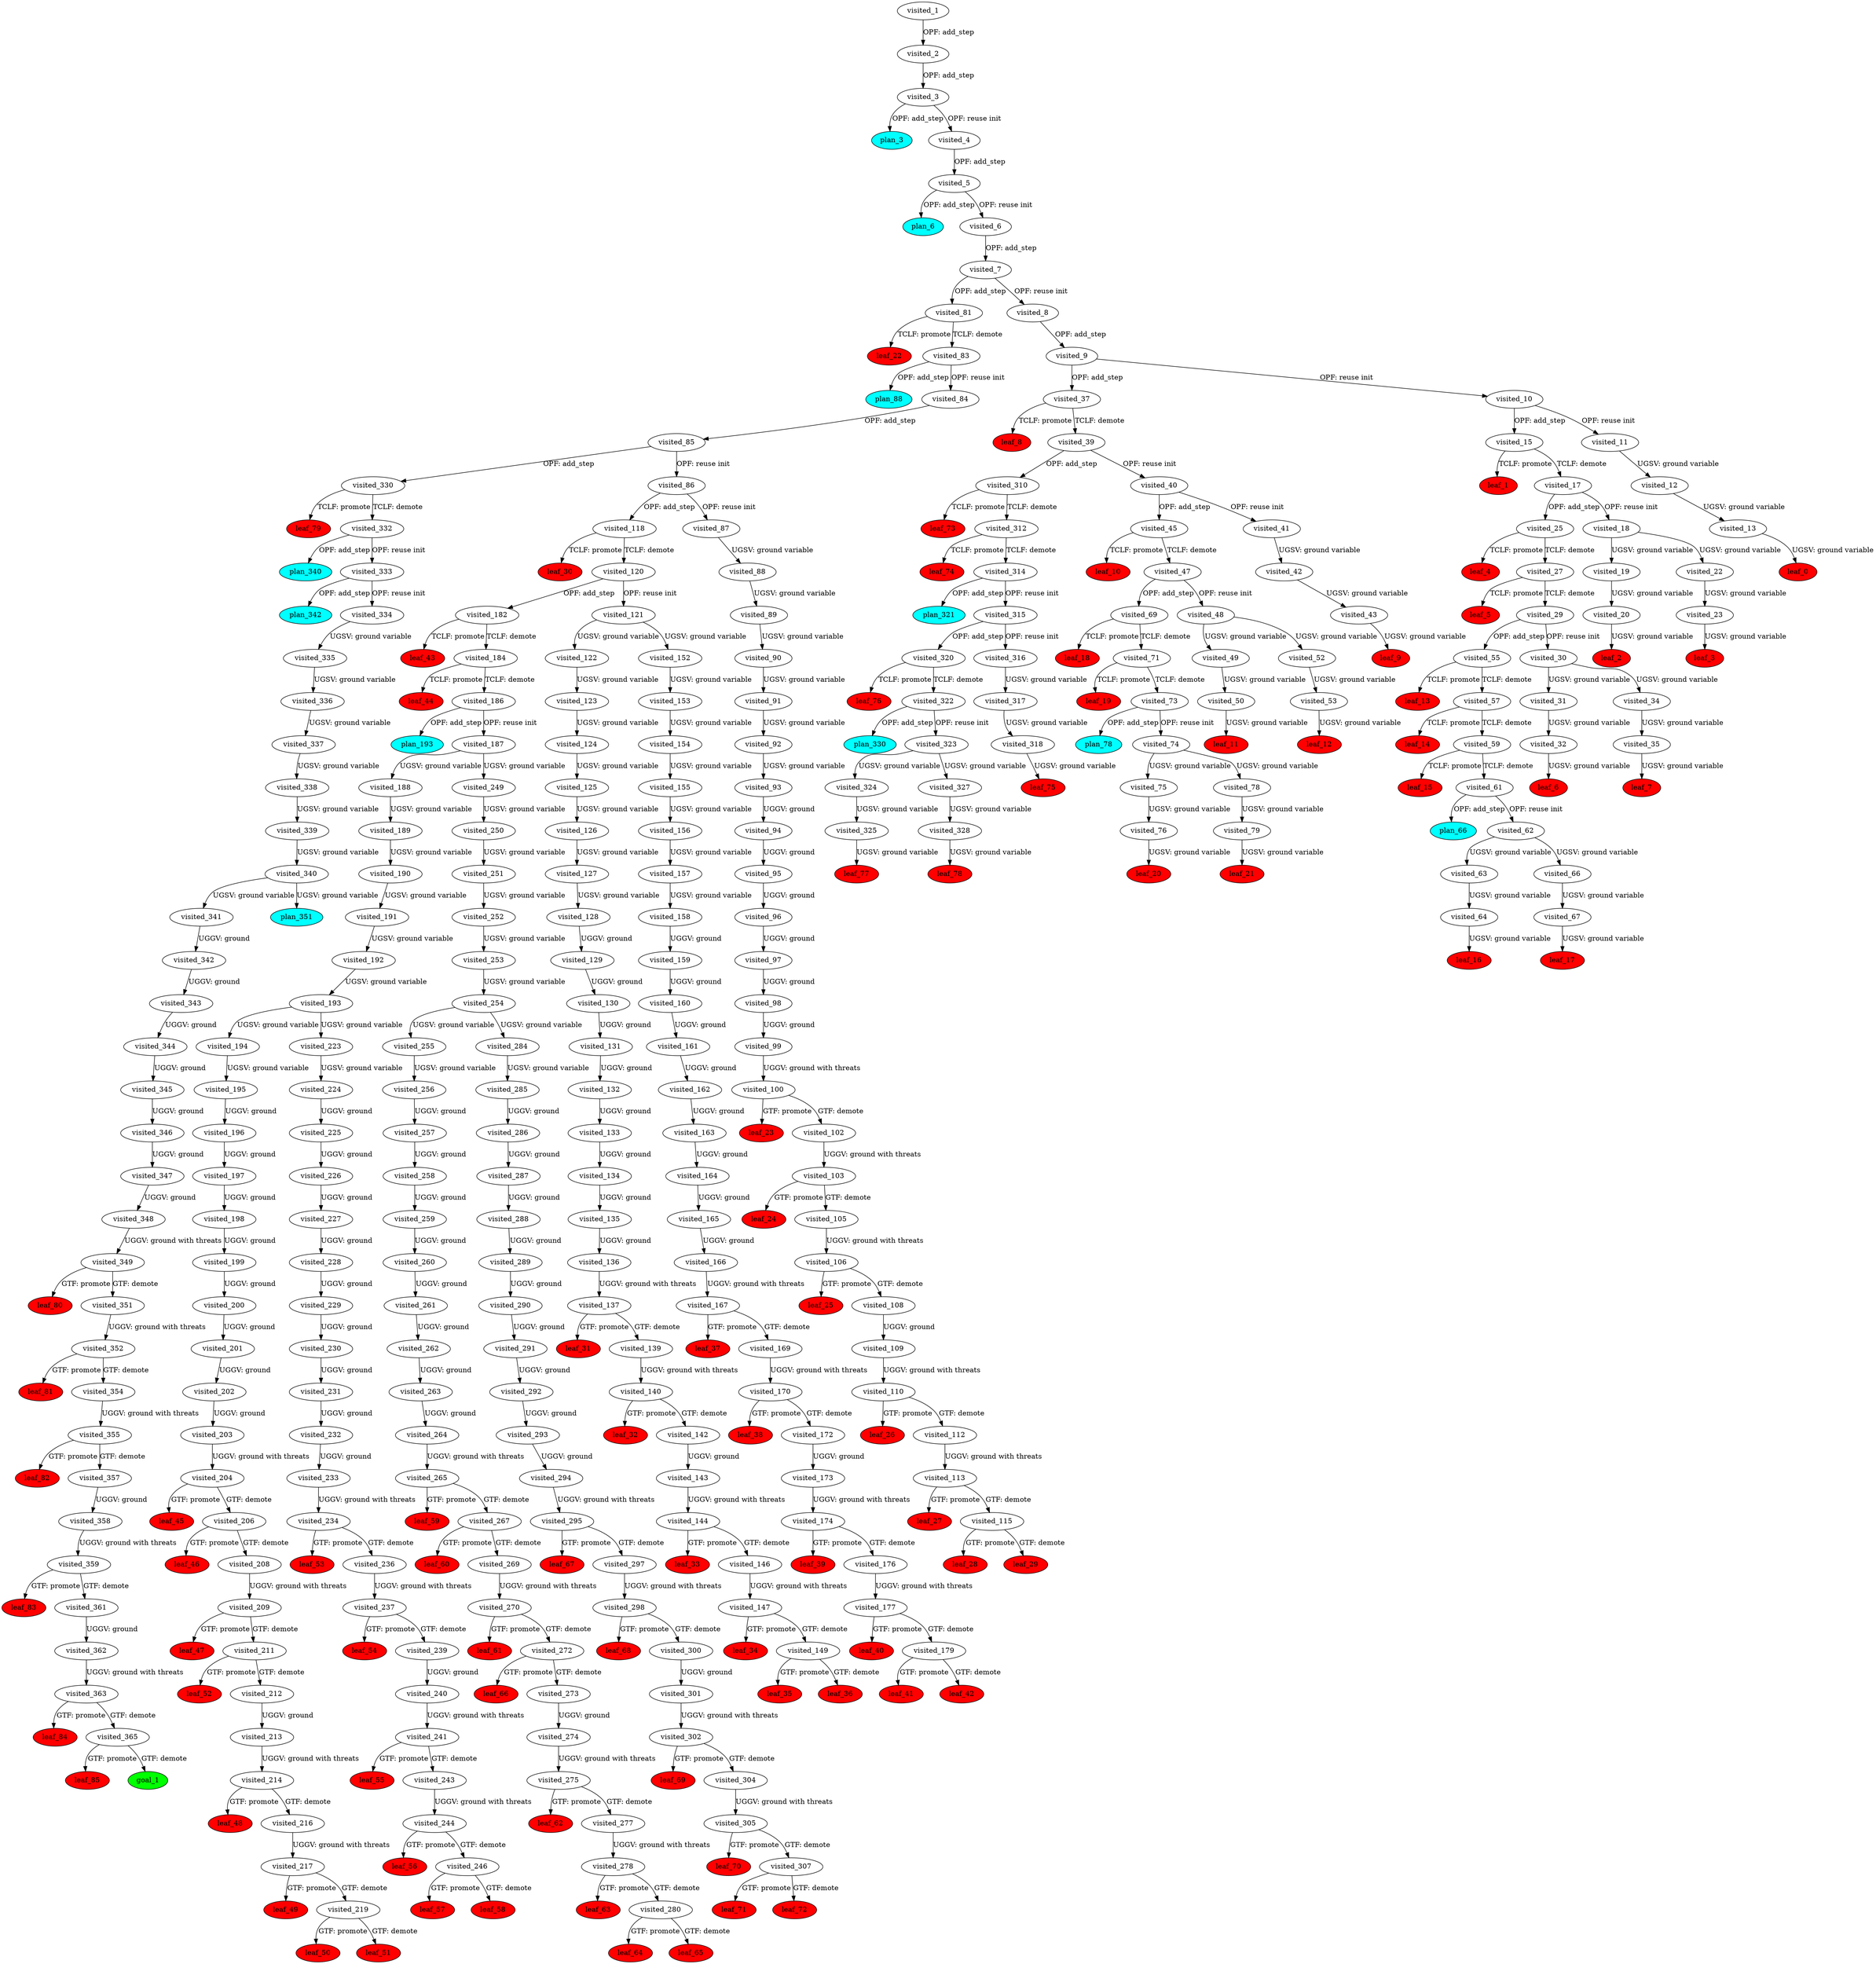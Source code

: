 digraph {
	"6fd8440a-5283-889c-c31f-37eb2c981221" [label=plan_0 fillcolor=cyan style=filled]
	"6fd8440a-5283-889c-c31f-37eb2c981221" [label=visited_1 fillcolor=white style=filled]
	"05bcde63-f667-a91a-71c7-ebf1f9dbe07e" [label=plan_1 fillcolor=cyan style=filled]
	"6fd8440a-5283-889c-c31f-37eb2c981221" -> "05bcde63-f667-a91a-71c7-ebf1f9dbe07e" [label="OPF: add_step"]
	"05bcde63-f667-a91a-71c7-ebf1f9dbe07e" [label=visited_2 fillcolor=white style=filled]
	"bcc93b94-835d-7e20-859e-45bf5b262633" [label=plan_2 fillcolor=cyan style=filled]
	"05bcde63-f667-a91a-71c7-ebf1f9dbe07e" -> "bcc93b94-835d-7e20-859e-45bf5b262633" [label="OPF: add_step"]
	"bcc93b94-835d-7e20-859e-45bf5b262633" [label=visited_3 fillcolor=white style=filled]
	"ab00fba9-a5e0-2e86-c3bd-7384176cc975" [label=plan_3 fillcolor=cyan style=filled]
	"bcc93b94-835d-7e20-859e-45bf5b262633" -> "ab00fba9-a5e0-2e86-c3bd-7384176cc975" [label="OPF: add_step"]
	"96be541b-0b0a-e00f-4462-ecae0cce769b" [label=plan_4 fillcolor=cyan style=filled]
	"bcc93b94-835d-7e20-859e-45bf5b262633" -> "96be541b-0b0a-e00f-4462-ecae0cce769b" [label="OPF: reuse init"]
	"96be541b-0b0a-e00f-4462-ecae0cce769b" [label=visited_4 fillcolor=white style=filled]
	"1e2f9c71-b6a0-33e6-3ab5-d8d05ac9c4d4" [label=plan_5 fillcolor=cyan style=filled]
	"96be541b-0b0a-e00f-4462-ecae0cce769b" -> "1e2f9c71-b6a0-33e6-3ab5-d8d05ac9c4d4" [label="OPF: add_step"]
	"1e2f9c71-b6a0-33e6-3ab5-d8d05ac9c4d4" [label=visited_5 fillcolor=white style=filled]
	"4af83592-2e85-8bc6-65ed-b1d9a4242b77" [label=plan_6 fillcolor=cyan style=filled]
	"1e2f9c71-b6a0-33e6-3ab5-d8d05ac9c4d4" -> "4af83592-2e85-8bc6-65ed-b1d9a4242b77" [label="OPF: add_step"]
	"947ab584-5b06-b98e-eef4-74a3fb31a55f" [label=plan_7 fillcolor=cyan style=filled]
	"1e2f9c71-b6a0-33e6-3ab5-d8d05ac9c4d4" -> "947ab584-5b06-b98e-eef4-74a3fb31a55f" [label="OPF: reuse init"]
	"947ab584-5b06-b98e-eef4-74a3fb31a55f" [label=visited_6 fillcolor=white style=filled]
	"a15c6648-d355-441e-3e3f-9b1ec29295fd" [label=plan_8 fillcolor=cyan style=filled]
	"947ab584-5b06-b98e-eef4-74a3fb31a55f" -> "a15c6648-d355-441e-3e3f-9b1ec29295fd" [label="OPF: add_step"]
	"a15c6648-d355-441e-3e3f-9b1ec29295fd" [label=visited_7 fillcolor=white style=filled]
	"ffab82a0-36e6-5004-12e8-089e4cc639c9" [label=plan_9 fillcolor=cyan style=filled]
	"a15c6648-d355-441e-3e3f-9b1ec29295fd" -> "ffab82a0-36e6-5004-12e8-089e4cc639c9" [label="OPF: add_step"]
	"c79e46ae-551b-7d7f-668e-43e1182a4ea3" [label=plan_10 fillcolor=cyan style=filled]
	"a15c6648-d355-441e-3e3f-9b1ec29295fd" -> "c79e46ae-551b-7d7f-668e-43e1182a4ea3" [label="OPF: reuse init"]
	"c79e46ae-551b-7d7f-668e-43e1182a4ea3" [label=visited_8 fillcolor=white style=filled]
	"e8f66646-059d-42e6-b348-f0fed47ebb90" [label=plan_11 fillcolor=cyan style=filled]
	"c79e46ae-551b-7d7f-668e-43e1182a4ea3" -> "e8f66646-059d-42e6-b348-f0fed47ebb90" [label="OPF: add_step"]
	"e8f66646-059d-42e6-b348-f0fed47ebb90" [label=visited_9 fillcolor=white style=filled]
	"8a81b778-8bf4-d171-0ab5-6e07a167974e" [label=plan_12 fillcolor=cyan style=filled]
	"e8f66646-059d-42e6-b348-f0fed47ebb90" -> "8a81b778-8bf4-d171-0ab5-6e07a167974e" [label="OPF: add_step"]
	"8caf728a-9e58-f8b6-b24c-77826554f48c" [label=plan_13 fillcolor=cyan style=filled]
	"e8f66646-059d-42e6-b348-f0fed47ebb90" -> "8caf728a-9e58-f8b6-b24c-77826554f48c" [label="OPF: reuse init"]
	"8caf728a-9e58-f8b6-b24c-77826554f48c" [label=visited_10 fillcolor=white style=filled]
	"81b89c44-ee28-c856-4fc6-0d4370ba8e9c" [label=plan_14 fillcolor=cyan style=filled]
	"8caf728a-9e58-f8b6-b24c-77826554f48c" -> "81b89c44-ee28-c856-4fc6-0d4370ba8e9c" [label="OPF: add_step"]
	"3a21356c-0fd6-8618-ba6b-295caec9c199" [label=plan_15 fillcolor=cyan style=filled]
	"8caf728a-9e58-f8b6-b24c-77826554f48c" -> "3a21356c-0fd6-8618-ba6b-295caec9c199" [label="OPF: reuse init"]
	"3a21356c-0fd6-8618-ba6b-295caec9c199" [label=visited_11 fillcolor=white style=filled]
	"c0b15ca3-89ae-67cb-9893-e27dd5204b48" [label=plan_16 fillcolor=cyan style=filled]
	"3a21356c-0fd6-8618-ba6b-295caec9c199" -> "c0b15ca3-89ae-67cb-9893-e27dd5204b48" [label="UGSV: ground variable"]
	"c0b15ca3-89ae-67cb-9893-e27dd5204b48" [label=visited_12 fillcolor=white style=filled]
	"3fa1292a-507b-bb8e-6bd6-f68435073a4e" [label=plan_17 fillcolor=cyan style=filled]
	"c0b15ca3-89ae-67cb-9893-e27dd5204b48" -> "3fa1292a-507b-bb8e-6bd6-f68435073a4e" [label="UGSV: ground variable"]
	"3fa1292a-507b-bb8e-6bd6-f68435073a4e" [label=visited_13 fillcolor=white style=filled]
	"99786dc1-5f54-d82d-53e1-1f554289281d" [label=plan_18 fillcolor=cyan style=filled]
	"3fa1292a-507b-bb8e-6bd6-f68435073a4e" -> "99786dc1-5f54-d82d-53e1-1f554289281d" [label="UGSV: ground variable"]
	"99786dc1-5f54-d82d-53e1-1f554289281d" [label=visited_14 fillcolor=white style=filled]
	"99786dc1-5f54-d82d-53e1-1f554289281d" [label=leaf_0 fillcolor=red style=filled]
	"81b89c44-ee28-c856-4fc6-0d4370ba8e9c" [label=visited_15 fillcolor=white style=filled]
	"ce972144-4d17-094c-9288-cbf5a6bd63a4" [label=plan_19 fillcolor=cyan style=filled]
	"81b89c44-ee28-c856-4fc6-0d4370ba8e9c" -> "ce972144-4d17-094c-9288-cbf5a6bd63a4" [label="TCLF: promote"]
	"f8a5764a-87c5-3450-4c78-7ac622c97943" [label=plan_20 fillcolor=cyan style=filled]
	"81b89c44-ee28-c856-4fc6-0d4370ba8e9c" -> "f8a5764a-87c5-3450-4c78-7ac622c97943" [label="TCLF: demote"]
	"ce972144-4d17-094c-9288-cbf5a6bd63a4" [label=visited_16 fillcolor=white style=filled]
	"ce972144-4d17-094c-9288-cbf5a6bd63a4" [label=leaf_1 fillcolor=red style=filled]
	"f8a5764a-87c5-3450-4c78-7ac622c97943" [label=visited_17 fillcolor=white style=filled]
	"0c0575ab-2dce-3207-400e-45409492ba69" [label=plan_21 fillcolor=cyan style=filled]
	"f8a5764a-87c5-3450-4c78-7ac622c97943" -> "0c0575ab-2dce-3207-400e-45409492ba69" [label="OPF: add_step"]
	"f6fa5eb6-51a5-8b4e-c49c-00424efb4227" [label=plan_22 fillcolor=cyan style=filled]
	"f8a5764a-87c5-3450-4c78-7ac622c97943" -> "f6fa5eb6-51a5-8b4e-c49c-00424efb4227" [label="OPF: reuse init"]
	"f6fa5eb6-51a5-8b4e-c49c-00424efb4227" [label=visited_18 fillcolor=white style=filled]
	"81a4dce0-c800-9f5e-3139-c12d3881efd7" [label=plan_23 fillcolor=cyan style=filled]
	"f6fa5eb6-51a5-8b4e-c49c-00424efb4227" -> "81a4dce0-c800-9f5e-3139-c12d3881efd7" [label="UGSV: ground variable"]
	"6cd6b9e1-0765-6c22-9bcd-e988ce25d281" [label=plan_24 fillcolor=cyan style=filled]
	"f6fa5eb6-51a5-8b4e-c49c-00424efb4227" -> "6cd6b9e1-0765-6c22-9bcd-e988ce25d281" [label="UGSV: ground variable"]
	"81a4dce0-c800-9f5e-3139-c12d3881efd7" [label=visited_19 fillcolor=white style=filled]
	"c84042f9-db66-cc53-3e15-91ee217fc48c" [label=plan_25 fillcolor=cyan style=filled]
	"81a4dce0-c800-9f5e-3139-c12d3881efd7" -> "c84042f9-db66-cc53-3e15-91ee217fc48c" [label="UGSV: ground variable"]
	"c84042f9-db66-cc53-3e15-91ee217fc48c" [label=visited_20 fillcolor=white style=filled]
	"c53a8da2-2f2f-f254-a22f-3da5dab2a215" [label=plan_26 fillcolor=cyan style=filled]
	"c84042f9-db66-cc53-3e15-91ee217fc48c" -> "c53a8da2-2f2f-f254-a22f-3da5dab2a215" [label="UGSV: ground variable"]
	"c53a8da2-2f2f-f254-a22f-3da5dab2a215" [label=visited_21 fillcolor=white style=filled]
	"c53a8da2-2f2f-f254-a22f-3da5dab2a215" [label=leaf_2 fillcolor=red style=filled]
	"6cd6b9e1-0765-6c22-9bcd-e988ce25d281" [label=visited_22 fillcolor=white style=filled]
	"58d687f6-9bb5-a052-9a88-d62a55812914" [label=plan_27 fillcolor=cyan style=filled]
	"6cd6b9e1-0765-6c22-9bcd-e988ce25d281" -> "58d687f6-9bb5-a052-9a88-d62a55812914" [label="UGSV: ground variable"]
	"58d687f6-9bb5-a052-9a88-d62a55812914" [label=visited_23 fillcolor=white style=filled]
	"1e50661f-2fce-10ae-db06-fec229071205" [label=plan_28 fillcolor=cyan style=filled]
	"58d687f6-9bb5-a052-9a88-d62a55812914" -> "1e50661f-2fce-10ae-db06-fec229071205" [label="UGSV: ground variable"]
	"1e50661f-2fce-10ae-db06-fec229071205" [label=visited_24 fillcolor=white style=filled]
	"1e50661f-2fce-10ae-db06-fec229071205" [label=leaf_3 fillcolor=red style=filled]
	"0c0575ab-2dce-3207-400e-45409492ba69" [label=visited_25 fillcolor=white style=filled]
	"7a761f37-e1a0-6de2-f6de-974a6d9d5598" [label=plan_29 fillcolor=cyan style=filled]
	"0c0575ab-2dce-3207-400e-45409492ba69" -> "7a761f37-e1a0-6de2-f6de-974a6d9d5598" [label="TCLF: promote"]
	"4f848c31-7954-af2d-a819-d4b9b1a6aed3" [label=plan_30 fillcolor=cyan style=filled]
	"0c0575ab-2dce-3207-400e-45409492ba69" -> "4f848c31-7954-af2d-a819-d4b9b1a6aed3" [label="TCLF: demote"]
	"7a761f37-e1a0-6de2-f6de-974a6d9d5598" [label=visited_26 fillcolor=white style=filled]
	"7a761f37-e1a0-6de2-f6de-974a6d9d5598" [label=leaf_4 fillcolor=red style=filled]
	"4f848c31-7954-af2d-a819-d4b9b1a6aed3" [label=visited_27 fillcolor=white style=filled]
	"50e5b83b-c388-fb0e-2263-e16c66b768bd" [label=plan_31 fillcolor=cyan style=filled]
	"4f848c31-7954-af2d-a819-d4b9b1a6aed3" -> "50e5b83b-c388-fb0e-2263-e16c66b768bd" [label="TCLF: promote"]
	"071a8d53-63e0-7207-113c-b0099cff77c5" [label=plan_32 fillcolor=cyan style=filled]
	"4f848c31-7954-af2d-a819-d4b9b1a6aed3" -> "071a8d53-63e0-7207-113c-b0099cff77c5" [label="TCLF: demote"]
	"50e5b83b-c388-fb0e-2263-e16c66b768bd" [label=visited_28 fillcolor=white style=filled]
	"50e5b83b-c388-fb0e-2263-e16c66b768bd" [label=leaf_5 fillcolor=red style=filled]
	"071a8d53-63e0-7207-113c-b0099cff77c5" [label=visited_29 fillcolor=white style=filled]
	"47eb1172-2d47-d84c-143d-9bff1a89383c" [label=plan_33 fillcolor=cyan style=filled]
	"071a8d53-63e0-7207-113c-b0099cff77c5" -> "47eb1172-2d47-d84c-143d-9bff1a89383c" [label="OPF: add_step"]
	"ee4401c9-71af-c5ff-5bbd-cdb6f117bec0" [label=plan_34 fillcolor=cyan style=filled]
	"071a8d53-63e0-7207-113c-b0099cff77c5" -> "ee4401c9-71af-c5ff-5bbd-cdb6f117bec0" [label="OPF: reuse init"]
	"ee4401c9-71af-c5ff-5bbd-cdb6f117bec0" [label=visited_30 fillcolor=white style=filled]
	"ee550e96-037c-9932-e5b3-2f0bc91ca763" [label=plan_35 fillcolor=cyan style=filled]
	"ee4401c9-71af-c5ff-5bbd-cdb6f117bec0" -> "ee550e96-037c-9932-e5b3-2f0bc91ca763" [label="UGSV: ground variable"]
	"22897671-7234-9df0-45f0-3f1ccd4a3c8e" [label=plan_36 fillcolor=cyan style=filled]
	"ee4401c9-71af-c5ff-5bbd-cdb6f117bec0" -> "22897671-7234-9df0-45f0-3f1ccd4a3c8e" [label="UGSV: ground variable"]
	"ee550e96-037c-9932-e5b3-2f0bc91ca763" [label=visited_31 fillcolor=white style=filled]
	"cae322c3-6896-a57b-b7e1-1681fe84f0fe" [label=plan_37 fillcolor=cyan style=filled]
	"ee550e96-037c-9932-e5b3-2f0bc91ca763" -> "cae322c3-6896-a57b-b7e1-1681fe84f0fe" [label="UGSV: ground variable"]
	"cae322c3-6896-a57b-b7e1-1681fe84f0fe" [label=visited_32 fillcolor=white style=filled]
	"2a24cab7-eb65-c70d-1c64-72c8bafe90d2" [label=plan_38 fillcolor=cyan style=filled]
	"cae322c3-6896-a57b-b7e1-1681fe84f0fe" -> "2a24cab7-eb65-c70d-1c64-72c8bafe90d2" [label="UGSV: ground variable"]
	"2a24cab7-eb65-c70d-1c64-72c8bafe90d2" [label=visited_33 fillcolor=white style=filled]
	"2a24cab7-eb65-c70d-1c64-72c8bafe90d2" [label=leaf_6 fillcolor=red style=filled]
	"22897671-7234-9df0-45f0-3f1ccd4a3c8e" [label=visited_34 fillcolor=white style=filled]
	"6e19f773-3a5c-a1bc-5797-29e87a8d8320" [label=plan_39 fillcolor=cyan style=filled]
	"22897671-7234-9df0-45f0-3f1ccd4a3c8e" -> "6e19f773-3a5c-a1bc-5797-29e87a8d8320" [label="UGSV: ground variable"]
	"6e19f773-3a5c-a1bc-5797-29e87a8d8320" [label=visited_35 fillcolor=white style=filled]
	"59b0d399-8dd9-ff68-7611-7bbd0c4fde2e" [label=plan_40 fillcolor=cyan style=filled]
	"6e19f773-3a5c-a1bc-5797-29e87a8d8320" -> "59b0d399-8dd9-ff68-7611-7bbd0c4fde2e" [label="UGSV: ground variable"]
	"59b0d399-8dd9-ff68-7611-7bbd0c4fde2e" [label=visited_36 fillcolor=white style=filled]
	"59b0d399-8dd9-ff68-7611-7bbd0c4fde2e" [label=leaf_7 fillcolor=red style=filled]
	"8a81b778-8bf4-d171-0ab5-6e07a167974e" [label=visited_37 fillcolor=white style=filled]
	"20bf262b-4f4c-9fe8-2cc1-8e4d83992e41" [label=plan_41 fillcolor=cyan style=filled]
	"8a81b778-8bf4-d171-0ab5-6e07a167974e" -> "20bf262b-4f4c-9fe8-2cc1-8e4d83992e41" [label="TCLF: promote"]
	"b1d8ea69-8eb7-cd02-abf7-c0281f978761" [label=plan_42 fillcolor=cyan style=filled]
	"8a81b778-8bf4-d171-0ab5-6e07a167974e" -> "b1d8ea69-8eb7-cd02-abf7-c0281f978761" [label="TCLF: demote"]
	"20bf262b-4f4c-9fe8-2cc1-8e4d83992e41" [label=visited_38 fillcolor=white style=filled]
	"20bf262b-4f4c-9fe8-2cc1-8e4d83992e41" [label=leaf_8 fillcolor=red style=filled]
	"b1d8ea69-8eb7-cd02-abf7-c0281f978761" [label=visited_39 fillcolor=white style=filled]
	"53054058-80e2-ee40-3b89-1988c04d3cca" [label=plan_43 fillcolor=cyan style=filled]
	"b1d8ea69-8eb7-cd02-abf7-c0281f978761" -> "53054058-80e2-ee40-3b89-1988c04d3cca" [label="OPF: add_step"]
	"f0a968a6-aea2-d49e-7dc2-c940fa26897a" [label=plan_44 fillcolor=cyan style=filled]
	"b1d8ea69-8eb7-cd02-abf7-c0281f978761" -> "f0a968a6-aea2-d49e-7dc2-c940fa26897a" [label="OPF: reuse init"]
	"f0a968a6-aea2-d49e-7dc2-c940fa26897a" [label=visited_40 fillcolor=white style=filled]
	"fbb8d9fe-d0cb-16e9-bbc2-b67c9eec1868" [label=plan_45 fillcolor=cyan style=filled]
	"f0a968a6-aea2-d49e-7dc2-c940fa26897a" -> "fbb8d9fe-d0cb-16e9-bbc2-b67c9eec1868" [label="OPF: add_step"]
	"31c1b3f3-a2a5-c00c-b6fa-64725436273c" [label=plan_46 fillcolor=cyan style=filled]
	"f0a968a6-aea2-d49e-7dc2-c940fa26897a" -> "31c1b3f3-a2a5-c00c-b6fa-64725436273c" [label="OPF: reuse init"]
	"31c1b3f3-a2a5-c00c-b6fa-64725436273c" [label=visited_41 fillcolor=white style=filled]
	"fe8c686a-9bdf-9c67-62f9-11de087fcdef" [label=plan_47 fillcolor=cyan style=filled]
	"31c1b3f3-a2a5-c00c-b6fa-64725436273c" -> "fe8c686a-9bdf-9c67-62f9-11de087fcdef" [label="UGSV: ground variable"]
	"fe8c686a-9bdf-9c67-62f9-11de087fcdef" [label=visited_42 fillcolor=white style=filled]
	"d46a1235-80c7-50d4-8b9a-0113b81c9d0b" [label=plan_48 fillcolor=cyan style=filled]
	"fe8c686a-9bdf-9c67-62f9-11de087fcdef" -> "d46a1235-80c7-50d4-8b9a-0113b81c9d0b" [label="UGSV: ground variable"]
	"d46a1235-80c7-50d4-8b9a-0113b81c9d0b" [label=visited_43 fillcolor=white style=filled]
	"0927d2fc-0306-53e0-4e3a-bb8ae18f8b8e" [label=plan_49 fillcolor=cyan style=filled]
	"d46a1235-80c7-50d4-8b9a-0113b81c9d0b" -> "0927d2fc-0306-53e0-4e3a-bb8ae18f8b8e" [label="UGSV: ground variable"]
	"0927d2fc-0306-53e0-4e3a-bb8ae18f8b8e" [label=visited_44 fillcolor=white style=filled]
	"0927d2fc-0306-53e0-4e3a-bb8ae18f8b8e" [label=leaf_9 fillcolor=red style=filled]
	"fbb8d9fe-d0cb-16e9-bbc2-b67c9eec1868" [label=visited_45 fillcolor=white style=filled]
	"df61dbe1-b714-6c44-11b2-152483c38648" [label=plan_50 fillcolor=cyan style=filled]
	"fbb8d9fe-d0cb-16e9-bbc2-b67c9eec1868" -> "df61dbe1-b714-6c44-11b2-152483c38648" [label="TCLF: promote"]
	"8151ef6c-7963-3f34-70c7-556a6576796d" [label=plan_51 fillcolor=cyan style=filled]
	"fbb8d9fe-d0cb-16e9-bbc2-b67c9eec1868" -> "8151ef6c-7963-3f34-70c7-556a6576796d" [label="TCLF: demote"]
	"df61dbe1-b714-6c44-11b2-152483c38648" [label=visited_46 fillcolor=white style=filled]
	"df61dbe1-b714-6c44-11b2-152483c38648" [label=leaf_10 fillcolor=red style=filled]
	"8151ef6c-7963-3f34-70c7-556a6576796d" [label=visited_47 fillcolor=white style=filled]
	"112458e5-e7ae-468b-83a1-dcf0495efe40" [label=plan_52 fillcolor=cyan style=filled]
	"8151ef6c-7963-3f34-70c7-556a6576796d" -> "112458e5-e7ae-468b-83a1-dcf0495efe40" [label="OPF: add_step"]
	"f5d92b55-74dc-bf13-8960-a41b25a744a7" [label=plan_53 fillcolor=cyan style=filled]
	"8151ef6c-7963-3f34-70c7-556a6576796d" -> "f5d92b55-74dc-bf13-8960-a41b25a744a7" [label="OPF: reuse init"]
	"f5d92b55-74dc-bf13-8960-a41b25a744a7" [label=visited_48 fillcolor=white style=filled]
	"41659d74-a93b-ea35-8332-b29b80994da1" [label=plan_54 fillcolor=cyan style=filled]
	"f5d92b55-74dc-bf13-8960-a41b25a744a7" -> "41659d74-a93b-ea35-8332-b29b80994da1" [label="UGSV: ground variable"]
	"62d0abcd-bc3f-512e-89f3-2a99dfc735f8" [label=plan_55 fillcolor=cyan style=filled]
	"f5d92b55-74dc-bf13-8960-a41b25a744a7" -> "62d0abcd-bc3f-512e-89f3-2a99dfc735f8" [label="UGSV: ground variable"]
	"41659d74-a93b-ea35-8332-b29b80994da1" [label=visited_49 fillcolor=white style=filled]
	"944bad04-9161-cc6c-9f41-dfcfcdccb9d9" [label=plan_56 fillcolor=cyan style=filled]
	"41659d74-a93b-ea35-8332-b29b80994da1" -> "944bad04-9161-cc6c-9f41-dfcfcdccb9d9" [label="UGSV: ground variable"]
	"944bad04-9161-cc6c-9f41-dfcfcdccb9d9" [label=visited_50 fillcolor=white style=filled]
	"994e4303-b0cb-27f3-c3ab-6793e30065bb" [label=plan_57 fillcolor=cyan style=filled]
	"944bad04-9161-cc6c-9f41-dfcfcdccb9d9" -> "994e4303-b0cb-27f3-c3ab-6793e30065bb" [label="UGSV: ground variable"]
	"994e4303-b0cb-27f3-c3ab-6793e30065bb" [label=visited_51 fillcolor=white style=filled]
	"994e4303-b0cb-27f3-c3ab-6793e30065bb" [label=leaf_11 fillcolor=red style=filled]
	"62d0abcd-bc3f-512e-89f3-2a99dfc735f8" [label=visited_52 fillcolor=white style=filled]
	"1aca9cf6-7ab6-1c3c-d667-159d22021f9f" [label=plan_58 fillcolor=cyan style=filled]
	"62d0abcd-bc3f-512e-89f3-2a99dfc735f8" -> "1aca9cf6-7ab6-1c3c-d667-159d22021f9f" [label="UGSV: ground variable"]
	"1aca9cf6-7ab6-1c3c-d667-159d22021f9f" [label=visited_53 fillcolor=white style=filled]
	"dca21033-16ec-34b5-cf6a-d43f09536c4a" [label=plan_59 fillcolor=cyan style=filled]
	"1aca9cf6-7ab6-1c3c-d667-159d22021f9f" -> "dca21033-16ec-34b5-cf6a-d43f09536c4a" [label="UGSV: ground variable"]
	"dca21033-16ec-34b5-cf6a-d43f09536c4a" [label=visited_54 fillcolor=white style=filled]
	"dca21033-16ec-34b5-cf6a-d43f09536c4a" [label=leaf_12 fillcolor=red style=filled]
	"47eb1172-2d47-d84c-143d-9bff1a89383c" [label=visited_55 fillcolor=white style=filled]
	"21d7ef88-448e-8408-2cce-bc8640ac9243" [label=plan_60 fillcolor=cyan style=filled]
	"47eb1172-2d47-d84c-143d-9bff1a89383c" -> "21d7ef88-448e-8408-2cce-bc8640ac9243" [label="TCLF: promote"]
	"8e86f9b2-d4e6-75f7-3427-fb9ee7912673" [label=plan_61 fillcolor=cyan style=filled]
	"47eb1172-2d47-d84c-143d-9bff1a89383c" -> "8e86f9b2-d4e6-75f7-3427-fb9ee7912673" [label="TCLF: demote"]
	"21d7ef88-448e-8408-2cce-bc8640ac9243" [label=visited_56 fillcolor=white style=filled]
	"21d7ef88-448e-8408-2cce-bc8640ac9243" [label=leaf_13 fillcolor=red style=filled]
	"8e86f9b2-d4e6-75f7-3427-fb9ee7912673" [label=visited_57 fillcolor=white style=filled]
	"73146dae-97a7-0f9d-39f4-4feba61109cf" [label=plan_62 fillcolor=cyan style=filled]
	"8e86f9b2-d4e6-75f7-3427-fb9ee7912673" -> "73146dae-97a7-0f9d-39f4-4feba61109cf" [label="TCLF: promote"]
	"3cff13aa-3c47-7d0c-857e-a11629a8f004" [label=plan_63 fillcolor=cyan style=filled]
	"8e86f9b2-d4e6-75f7-3427-fb9ee7912673" -> "3cff13aa-3c47-7d0c-857e-a11629a8f004" [label="TCLF: demote"]
	"73146dae-97a7-0f9d-39f4-4feba61109cf" [label=visited_58 fillcolor=white style=filled]
	"73146dae-97a7-0f9d-39f4-4feba61109cf" [label=leaf_14 fillcolor=red style=filled]
	"3cff13aa-3c47-7d0c-857e-a11629a8f004" [label=visited_59 fillcolor=white style=filled]
	"26a4850d-1a6b-88d2-cad7-5ebe91694fbb" [label=plan_64 fillcolor=cyan style=filled]
	"3cff13aa-3c47-7d0c-857e-a11629a8f004" -> "26a4850d-1a6b-88d2-cad7-5ebe91694fbb" [label="TCLF: promote"]
	"a564ee98-fc3e-9ed1-1cdb-d909f9cd1b18" [label=plan_65 fillcolor=cyan style=filled]
	"3cff13aa-3c47-7d0c-857e-a11629a8f004" -> "a564ee98-fc3e-9ed1-1cdb-d909f9cd1b18" [label="TCLF: demote"]
	"26a4850d-1a6b-88d2-cad7-5ebe91694fbb" [label=visited_60 fillcolor=white style=filled]
	"26a4850d-1a6b-88d2-cad7-5ebe91694fbb" [label=leaf_15 fillcolor=red style=filled]
	"a564ee98-fc3e-9ed1-1cdb-d909f9cd1b18" [label=visited_61 fillcolor=white style=filled]
	"07b38e70-7ffd-fae1-8cb9-8201a8d705bf" [label=plan_66 fillcolor=cyan style=filled]
	"a564ee98-fc3e-9ed1-1cdb-d909f9cd1b18" -> "07b38e70-7ffd-fae1-8cb9-8201a8d705bf" [label="OPF: add_step"]
	"98cc3e26-a1a2-0f5e-d75d-cd7e820740e7" [label=plan_67 fillcolor=cyan style=filled]
	"a564ee98-fc3e-9ed1-1cdb-d909f9cd1b18" -> "98cc3e26-a1a2-0f5e-d75d-cd7e820740e7" [label="OPF: reuse init"]
	"98cc3e26-a1a2-0f5e-d75d-cd7e820740e7" [label=visited_62 fillcolor=white style=filled]
	"eb67a72c-8ee0-314d-de2a-7affabe5a807" [label=plan_68 fillcolor=cyan style=filled]
	"98cc3e26-a1a2-0f5e-d75d-cd7e820740e7" -> "eb67a72c-8ee0-314d-de2a-7affabe5a807" [label="UGSV: ground variable"]
	"b7017485-7b18-c0a5-ad3e-8705cd525f9f" [label=plan_69 fillcolor=cyan style=filled]
	"98cc3e26-a1a2-0f5e-d75d-cd7e820740e7" -> "b7017485-7b18-c0a5-ad3e-8705cd525f9f" [label="UGSV: ground variable"]
	"eb67a72c-8ee0-314d-de2a-7affabe5a807" [label=visited_63 fillcolor=white style=filled]
	"8c38c18b-02de-4556-1f27-e8b562e03868" [label=plan_70 fillcolor=cyan style=filled]
	"eb67a72c-8ee0-314d-de2a-7affabe5a807" -> "8c38c18b-02de-4556-1f27-e8b562e03868" [label="UGSV: ground variable"]
	"8c38c18b-02de-4556-1f27-e8b562e03868" [label=visited_64 fillcolor=white style=filled]
	"b97938ac-ead2-2702-0fcc-588e49ec6e32" [label=plan_71 fillcolor=cyan style=filled]
	"8c38c18b-02de-4556-1f27-e8b562e03868" -> "b97938ac-ead2-2702-0fcc-588e49ec6e32" [label="UGSV: ground variable"]
	"b97938ac-ead2-2702-0fcc-588e49ec6e32" [label=visited_65 fillcolor=white style=filled]
	"b97938ac-ead2-2702-0fcc-588e49ec6e32" [label=leaf_16 fillcolor=red style=filled]
	"b7017485-7b18-c0a5-ad3e-8705cd525f9f" [label=visited_66 fillcolor=white style=filled]
	"96f22a06-15c5-fe34-f183-0345a4229f14" [label=plan_72 fillcolor=cyan style=filled]
	"b7017485-7b18-c0a5-ad3e-8705cd525f9f" -> "96f22a06-15c5-fe34-f183-0345a4229f14" [label="UGSV: ground variable"]
	"96f22a06-15c5-fe34-f183-0345a4229f14" [label=visited_67 fillcolor=white style=filled]
	"8ce285db-db30-e078-c435-0ad5c04675c7" [label=plan_73 fillcolor=cyan style=filled]
	"96f22a06-15c5-fe34-f183-0345a4229f14" -> "8ce285db-db30-e078-c435-0ad5c04675c7" [label="UGSV: ground variable"]
	"8ce285db-db30-e078-c435-0ad5c04675c7" [label=visited_68 fillcolor=white style=filled]
	"8ce285db-db30-e078-c435-0ad5c04675c7" [label=leaf_17 fillcolor=red style=filled]
	"112458e5-e7ae-468b-83a1-dcf0495efe40" [label=visited_69 fillcolor=white style=filled]
	"ad20c3fa-d501-b8d7-50ff-14bf96b525c7" [label=plan_74 fillcolor=cyan style=filled]
	"112458e5-e7ae-468b-83a1-dcf0495efe40" -> "ad20c3fa-d501-b8d7-50ff-14bf96b525c7" [label="TCLF: promote"]
	"00ef3377-08ed-3047-1900-1fc9ca445a6b" [label=plan_75 fillcolor=cyan style=filled]
	"112458e5-e7ae-468b-83a1-dcf0495efe40" -> "00ef3377-08ed-3047-1900-1fc9ca445a6b" [label="TCLF: demote"]
	"ad20c3fa-d501-b8d7-50ff-14bf96b525c7" [label=visited_70 fillcolor=white style=filled]
	"ad20c3fa-d501-b8d7-50ff-14bf96b525c7" [label=leaf_18 fillcolor=red style=filled]
	"00ef3377-08ed-3047-1900-1fc9ca445a6b" [label=visited_71 fillcolor=white style=filled]
	"fe9d21c3-c5e9-8866-bbbb-dbd132d48c82" [label=plan_76 fillcolor=cyan style=filled]
	"00ef3377-08ed-3047-1900-1fc9ca445a6b" -> "fe9d21c3-c5e9-8866-bbbb-dbd132d48c82" [label="TCLF: promote"]
	"c068a64c-d5d6-4a82-7500-d6ef0453ab6d" [label=plan_77 fillcolor=cyan style=filled]
	"00ef3377-08ed-3047-1900-1fc9ca445a6b" -> "c068a64c-d5d6-4a82-7500-d6ef0453ab6d" [label="TCLF: demote"]
	"fe9d21c3-c5e9-8866-bbbb-dbd132d48c82" [label=visited_72 fillcolor=white style=filled]
	"fe9d21c3-c5e9-8866-bbbb-dbd132d48c82" [label=leaf_19 fillcolor=red style=filled]
	"c068a64c-d5d6-4a82-7500-d6ef0453ab6d" [label=visited_73 fillcolor=white style=filled]
	"00e5ebaf-2eb0-6b1e-ea7e-ee0b677ebe4d" [label=plan_78 fillcolor=cyan style=filled]
	"c068a64c-d5d6-4a82-7500-d6ef0453ab6d" -> "00e5ebaf-2eb0-6b1e-ea7e-ee0b677ebe4d" [label="OPF: add_step"]
	"52ed2487-8aa9-d39a-726f-f6fdcec98bf1" [label=plan_79 fillcolor=cyan style=filled]
	"c068a64c-d5d6-4a82-7500-d6ef0453ab6d" -> "52ed2487-8aa9-d39a-726f-f6fdcec98bf1" [label="OPF: reuse init"]
	"52ed2487-8aa9-d39a-726f-f6fdcec98bf1" [label=visited_74 fillcolor=white style=filled]
	"d164d651-9d36-dea0-6619-484819bf0f3b" [label=plan_80 fillcolor=cyan style=filled]
	"52ed2487-8aa9-d39a-726f-f6fdcec98bf1" -> "d164d651-9d36-dea0-6619-484819bf0f3b" [label="UGSV: ground variable"]
	"44d44eca-976b-5158-ea93-26f6ec221123" [label=plan_81 fillcolor=cyan style=filled]
	"52ed2487-8aa9-d39a-726f-f6fdcec98bf1" -> "44d44eca-976b-5158-ea93-26f6ec221123" [label="UGSV: ground variable"]
	"d164d651-9d36-dea0-6619-484819bf0f3b" [label=visited_75 fillcolor=white style=filled]
	"0abdbcd1-782c-cfec-9e5d-78a1c5bdb495" [label=plan_82 fillcolor=cyan style=filled]
	"d164d651-9d36-dea0-6619-484819bf0f3b" -> "0abdbcd1-782c-cfec-9e5d-78a1c5bdb495" [label="UGSV: ground variable"]
	"0abdbcd1-782c-cfec-9e5d-78a1c5bdb495" [label=visited_76 fillcolor=white style=filled]
	"33ca11ee-8c59-1d00-6b70-d4d56e0db295" [label=plan_83 fillcolor=cyan style=filled]
	"0abdbcd1-782c-cfec-9e5d-78a1c5bdb495" -> "33ca11ee-8c59-1d00-6b70-d4d56e0db295" [label="UGSV: ground variable"]
	"33ca11ee-8c59-1d00-6b70-d4d56e0db295" [label=visited_77 fillcolor=white style=filled]
	"33ca11ee-8c59-1d00-6b70-d4d56e0db295" [label=leaf_20 fillcolor=red style=filled]
	"44d44eca-976b-5158-ea93-26f6ec221123" [label=visited_78 fillcolor=white style=filled]
	"636f1e3d-28c8-40b1-67be-e26e9f30418c" [label=plan_84 fillcolor=cyan style=filled]
	"44d44eca-976b-5158-ea93-26f6ec221123" -> "636f1e3d-28c8-40b1-67be-e26e9f30418c" [label="UGSV: ground variable"]
	"636f1e3d-28c8-40b1-67be-e26e9f30418c" [label=visited_79 fillcolor=white style=filled]
	"e5d0111f-8521-46cd-8e30-0e9c8edb0ef1" [label=plan_85 fillcolor=cyan style=filled]
	"636f1e3d-28c8-40b1-67be-e26e9f30418c" -> "e5d0111f-8521-46cd-8e30-0e9c8edb0ef1" [label="UGSV: ground variable"]
	"e5d0111f-8521-46cd-8e30-0e9c8edb0ef1" [label=visited_80 fillcolor=white style=filled]
	"e5d0111f-8521-46cd-8e30-0e9c8edb0ef1" [label=leaf_21 fillcolor=red style=filled]
	"ffab82a0-36e6-5004-12e8-089e4cc639c9" [label=visited_81 fillcolor=white style=filled]
	"9d470a35-c816-3c27-7c3c-4c2fa40e0199" [label=plan_86 fillcolor=cyan style=filled]
	"ffab82a0-36e6-5004-12e8-089e4cc639c9" -> "9d470a35-c816-3c27-7c3c-4c2fa40e0199" [label="TCLF: promote"]
	"5ef993c3-07d7-afec-5d34-a21912990cb3" [label=plan_87 fillcolor=cyan style=filled]
	"ffab82a0-36e6-5004-12e8-089e4cc639c9" -> "5ef993c3-07d7-afec-5d34-a21912990cb3" [label="TCLF: demote"]
	"9d470a35-c816-3c27-7c3c-4c2fa40e0199" [label=visited_82 fillcolor=white style=filled]
	"9d470a35-c816-3c27-7c3c-4c2fa40e0199" [label=leaf_22 fillcolor=red style=filled]
	"5ef993c3-07d7-afec-5d34-a21912990cb3" [label=visited_83 fillcolor=white style=filled]
	"2e3c7679-6dc2-d7db-9763-7e6ccd87a06a" [label=plan_88 fillcolor=cyan style=filled]
	"5ef993c3-07d7-afec-5d34-a21912990cb3" -> "2e3c7679-6dc2-d7db-9763-7e6ccd87a06a" [label="OPF: add_step"]
	"fafb6c18-f190-4cec-c2d4-54e1017f040e" [label=plan_89 fillcolor=cyan style=filled]
	"5ef993c3-07d7-afec-5d34-a21912990cb3" -> "fafb6c18-f190-4cec-c2d4-54e1017f040e" [label="OPF: reuse init"]
	"fafb6c18-f190-4cec-c2d4-54e1017f040e" [label=visited_84 fillcolor=white style=filled]
	"ef3cfc8f-5e58-e27a-9256-fa39e5b6ead0" [label=plan_90 fillcolor=cyan style=filled]
	"fafb6c18-f190-4cec-c2d4-54e1017f040e" -> "ef3cfc8f-5e58-e27a-9256-fa39e5b6ead0" [label="OPF: add_step"]
	"ef3cfc8f-5e58-e27a-9256-fa39e5b6ead0" [label=visited_85 fillcolor=white style=filled]
	"130f0872-966f-3d47-8321-4b1455928cd5" [label=plan_91 fillcolor=cyan style=filled]
	"ef3cfc8f-5e58-e27a-9256-fa39e5b6ead0" -> "130f0872-966f-3d47-8321-4b1455928cd5" [label="OPF: add_step"]
	"3834e80b-6638-6c22-a1d2-80a21038f8e4" [label=plan_92 fillcolor=cyan style=filled]
	"ef3cfc8f-5e58-e27a-9256-fa39e5b6ead0" -> "3834e80b-6638-6c22-a1d2-80a21038f8e4" [label="OPF: reuse init"]
	"3834e80b-6638-6c22-a1d2-80a21038f8e4" [label=visited_86 fillcolor=white style=filled]
	"57988711-e602-8d06-b441-a695ece321fd" [label=plan_93 fillcolor=cyan style=filled]
	"3834e80b-6638-6c22-a1d2-80a21038f8e4" -> "57988711-e602-8d06-b441-a695ece321fd" [label="OPF: add_step"]
	"8ad09042-ef18-0725-f10c-88c063b55bfb" [label=plan_94 fillcolor=cyan style=filled]
	"3834e80b-6638-6c22-a1d2-80a21038f8e4" -> "8ad09042-ef18-0725-f10c-88c063b55bfb" [label="OPF: reuse init"]
	"8ad09042-ef18-0725-f10c-88c063b55bfb" [label=visited_87 fillcolor=white style=filled]
	"c5bde81d-cb7a-b831-ee65-3bb6ec981b8e" [label=plan_95 fillcolor=cyan style=filled]
	"8ad09042-ef18-0725-f10c-88c063b55bfb" -> "c5bde81d-cb7a-b831-ee65-3bb6ec981b8e" [label="UGSV: ground variable"]
	"c5bde81d-cb7a-b831-ee65-3bb6ec981b8e" [label=visited_88 fillcolor=white style=filled]
	"f1668e89-59f7-771a-c94b-08d20f1536da" [label=plan_96 fillcolor=cyan style=filled]
	"c5bde81d-cb7a-b831-ee65-3bb6ec981b8e" -> "f1668e89-59f7-771a-c94b-08d20f1536da" [label="UGSV: ground variable"]
	"f1668e89-59f7-771a-c94b-08d20f1536da" [label=visited_89 fillcolor=white style=filled]
	"0043384a-f987-8ca6-5f2e-621e930951a6" [label=plan_97 fillcolor=cyan style=filled]
	"f1668e89-59f7-771a-c94b-08d20f1536da" -> "0043384a-f987-8ca6-5f2e-621e930951a6" [label="UGSV: ground variable"]
	"0043384a-f987-8ca6-5f2e-621e930951a6" [label=visited_90 fillcolor=white style=filled]
	"76bd0773-d805-ee6a-2d91-6caf9c446194" [label=plan_98 fillcolor=cyan style=filled]
	"0043384a-f987-8ca6-5f2e-621e930951a6" -> "76bd0773-d805-ee6a-2d91-6caf9c446194" [label="UGSV: ground variable"]
	"76bd0773-d805-ee6a-2d91-6caf9c446194" [label=visited_91 fillcolor=white style=filled]
	"bf5e39fb-14b3-f352-6d6a-53cb2f991807" [label=plan_99 fillcolor=cyan style=filled]
	"76bd0773-d805-ee6a-2d91-6caf9c446194" -> "bf5e39fb-14b3-f352-6d6a-53cb2f991807" [label="UGSV: ground variable"]
	"bf5e39fb-14b3-f352-6d6a-53cb2f991807" [label=visited_92 fillcolor=white style=filled]
	"dcb8c9a0-d123-0280-f26e-df2e3a37b907" [label=plan_100 fillcolor=cyan style=filled]
	"bf5e39fb-14b3-f352-6d6a-53cb2f991807" -> "dcb8c9a0-d123-0280-f26e-df2e3a37b907" [label="UGSV: ground variable"]
	"dcb8c9a0-d123-0280-f26e-df2e3a37b907" [label=visited_93 fillcolor=white style=filled]
	"d220f704-0da1-24c5-70ca-6f70cb3ffc4f" [label=plan_101 fillcolor=cyan style=filled]
	"dcb8c9a0-d123-0280-f26e-df2e3a37b907" -> "d220f704-0da1-24c5-70ca-6f70cb3ffc4f" [label="UGGV: ground"]
	"d220f704-0da1-24c5-70ca-6f70cb3ffc4f" [label=visited_94 fillcolor=white style=filled]
	"0b39c366-3319-9ce0-22db-a98191cb87c7" [label=plan_102 fillcolor=cyan style=filled]
	"d220f704-0da1-24c5-70ca-6f70cb3ffc4f" -> "0b39c366-3319-9ce0-22db-a98191cb87c7" [label="UGGV: ground"]
	"0b39c366-3319-9ce0-22db-a98191cb87c7" [label=visited_95 fillcolor=white style=filled]
	"cf460215-1225-33fd-765e-3ce808676b2a" [label=plan_103 fillcolor=cyan style=filled]
	"0b39c366-3319-9ce0-22db-a98191cb87c7" -> "cf460215-1225-33fd-765e-3ce808676b2a" [label="UGGV: ground"]
	"cf460215-1225-33fd-765e-3ce808676b2a" [label=visited_96 fillcolor=white style=filled]
	"ae344b14-505c-6986-97f9-580e6e20cc72" [label=plan_104 fillcolor=cyan style=filled]
	"cf460215-1225-33fd-765e-3ce808676b2a" -> "ae344b14-505c-6986-97f9-580e6e20cc72" [label="UGGV: ground"]
	"ae344b14-505c-6986-97f9-580e6e20cc72" [label=visited_97 fillcolor=white style=filled]
	"7bdeb381-f4fc-b6bc-012d-b1c403c3c30d" [label=plan_105 fillcolor=cyan style=filled]
	"ae344b14-505c-6986-97f9-580e6e20cc72" -> "7bdeb381-f4fc-b6bc-012d-b1c403c3c30d" [label="UGGV: ground"]
	"7bdeb381-f4fc-b6bc-012d-b1c403c3c30d" [label=visited_98 fillcolor=white style=filled]
	"d4796110-b35e-85f5-e7f2-f49d41a51d1f" [label=plan_106 fillcolor=cyan style=filled]
	"7bdeb381-f4fc-b6bc-012d-b1c403c3c30d" -> "d4796110-b35e-85f5-e7f2-f49d41a51d1f" [label="UGGV: ground"]
	"d4796110-b35e-85f5-e7f2-f49d41a51d1f" [label=visited_99 fillcolor=white style=filled]
	"4ff02a31-c903-5d4c-92f1-d3d08111f0f3" [label=plan_107 fillcolor=cyan style=filled]
	"d4796110-b35e-85f5-e7f2-f49d41a51d1f" -> "4ff02a31-c903-5d4c-92f1-d3d08111f0f3" [label="UGGV: ground with threats"]
	"4ff02a31-c903-5d4c-92f1-d3d08111f0f3" [label=visited_100 fillcolor=white style=filled]
	"b2f9fa1a-53c5-4448-b61c-c55b8fd0720c" [label=plan_108 fillcolor=cyan style=filled]
	"4ff02a31-c903-5d4c-92f1-d3d08111f0f3" -> "b2f9fa1a-53c5-4448-b61c-c55b8fd0720c" [label="GTF: promote"]
	"a5571020-cf8b-e199-3a1c-e4164b046117" [label=plan_109 fillcolor=cyan style=filled]
	"4ff02a31-c903-5d4c-92f1-d3d08111f0f3" -> "a5571020-cf8b-e199-3a1c-e4164b046117" [label="GTF: demote"]
	"b2f9fa1a-53c5-4448-b61c-c55b8fd0720c" [label=visited_101 fillcolor=white style=filled]
	"b2f9fa1a-53c5-4448-b61c-c55b8fd0720c" [label=leaf_23 fillcolor=red style=filled]
	"a5571020-cf8b-e199-3a1c-e4164b046117" [label=visited_102 fillcolor=white style=filled]
	"8e2a4c5a-97d5-4683-69c7-c2dd77e42950" [label=plan_110 fillcolor=cyan style=filled]
	"a5571020-cf8b-e199-3a1c-e4164b046117" -> "8e2a4c5a-97d5-4683-69c7-c2dd77e42950" [label="UGGV: ground with threats"]
	"8e2a4c5a-97d5-4683-69c7-c2dd77e42950" [label=visited_103 fillcolor=white style=filled]
	"db82b67d-dd7e-0ae6-369d-5ad492b5a7e3" [label=plan_111 fillcolor=cyan style=filled]
	"8e2a4c5a-97d5-4683-69c7-c2dd77e42950" -> "db82b67d-dd7e-0ae6-369d-5ad492b5a7e3" [label="GTF: promote"]
	"985d94c0-21aa-50dd-5838-9bc769810678" [label=plan_112 fillcolor=cyan style=filled]
	"8e2a4c5a-97d5-4683-69c7-c2dd77e42950" -> "985d94c0-21aa-50dd-5838-9bc769810678" [label="GTF: demote"]
	"db82b67d-dd7e-0ae6-369d-5ad492b5a7e3" [label=visited_104 fillcolor=white style=filled]
	"db82b67d-dd7e-0ae6-369d-5ad492b5a7e3" [label=leaf_24 fillcolor=red style=filled]
	"985d94c0-21aa-50dd-5838-9bc769810678" [label=visited_105 fillcolor=white style=filled]
	"d619e0ce-69d5-ddf5-1d95-cdeac417fe56" [label=plan_113 fillcolor=cyan style=filled]
	"985d94c0-21aa-50dd-5838-9bc769810678" -> "d619e0ce-69d5-ddf5-1d95-cdeac417fe56" [label="UGGV: ground with threats"]
	"d619e0ce-69d5-ddf5-1d95-cdeac417fe56" [label=visited_106 fillcolor=white style=filled]
	"9fd90541-f597-0e00-168d-1defbb926370" [label=plan_114 fillcolor=cyan style=filled]
	"d619e0ce-69d5-ddf5-1d95-cdeac417fe56" -> "9fd90541-f597-0e00-168d-1defbb926370" [label="GTF: promote"]
	"ecfa60c9-83c1-7063-b890-33f0cb041d56" [label=plan_115 fillcolor=cyan style=filled]
	"d619e0ce-69d5-ddf5-1d95-cdeac417fe56" -> "ecfa60c9-83c1-7063-b890-33f0cb041d56" [label="GTF: demote"]
	"9fd90541-f597-0e00-168d-1defbb926370" [label=visited_107 fillcolor=white style=filled]
	"9fd90541-f597-0e00-168d-1defbb926370" [label=leaf_25 fillcolor=red style=filled]
	"ecfa60c9-83c1-7063-b890-33f0cb041d56" [label=visited_108 fillcolor=white style=filled]
	"33c25e62-7960-e810-fa37-298924290112" [label=plan_116 fillcolor=cyan style=filled]
	"ecfa60c9-83c1-7063-b890-33f0cb041d56" -> "33c25e62-7960-e810-fa37-298924290112" [label="UGGV: ground"]
	"33c25e62-7960-e810-fa37-298924290112" [label=visited_109 fillcolor=white style=filled]
	"c5404be9-e6d5-9568-3695-6a3815280e7c" [label=plan_117 fillcolor=cyan style=filled]
	"33c25e62-7960-e810-fa37-298924290112" -> "c5404be9-e6d5-9568-3695-6a3815280e7c" [label="UGGV: ground with threats"]
	"c5404be9-e6d5-9568-3695-6a3815280e7c" [label=visited_110 fillcolor=white style=filled]
	"0917f2d6-121a-eb14-c600-9101b9b0b99e" [label=plan_118 fillcolor=cyan style=filled]
	"c5404be9-e6d5-9568-3695-6a3815280e7c" -> "0917f2d6-121a-eb14-c600-9101b9b0b99e" [label="GTF: promote"]
	"275ac9d6-0b9f-97a5-5510-f78642004a56" [label=plan_119 fillcolor=cyan style=filled]
	"c5404be9-e6d5-9568-3695-6a3815280e7c" -> "275ac9d6-0b9f-97a5-5510-f78642004a56" [label="GTF: demote"]
	"0917f2d6-121a-eb14-c600-9101b9b0b99e" [label=visited_111 fillcolor=white style=filled]
	"0917f2d6-121a-eb14-c600-9101b9b0b99e" [label=leaf_26 fillcolor=red style=filled]
	"275ac9d6-0b9f-97a5-5510-f78642004a56" [label=visited_112 fillcolor=white style=filled]
	"af4219dd-38c6-82d8-673d-78049c5bad2e" [label=plan_120 fillcolor=cyan style=filled]
	"275ac9d6-0b9f-97a5-5510-f78642004a56" -> "af4219dd-38c6-82d8-673d-78049c5bad2e" [label="UGGV: ground with threats"]
	"af4219dd-38c6-82d8-673d-78049c5bad2e" [label=visited_113 fillcolor=white style=filled]
	"e47472d0-77e0-ad89-1197-aeb02ee49d62" [label=plan_121 fillcolor=cyan style=filled]
	"af4219dd-38c6-82d8-673d-78049c5bad2e" -> "e47472d0-77e0-ad89-1197-aeb02ee49d62" [label="GTF: promote"]
	"e1b3b9d1-f887-ac21-369d-2be14bf91d08" [label=plan_122 fillcolor=cyan style=filled]
	"af4219dd-38c6-82d8-673d-78049c5bad2e" -> "e1b3b9d1-f887-ac21-369d-2be14bf91d08" [label="GTF: demote"]
	"e47472d0-77e0-ad89-1197-aeb02ee49d62" [label=visited_114 fillcolor=white style=filled]
	"e47472d0-77e0-ad89-1197-aeb02ee49d62" [label=leaf_27 fillcolor=red style=filled]
	"e1b3b9d1-f887-ac21-369d-2be14bf91d08" [label=visited_115 fillcolor=white style=filled]
	"5c253a40-ba76-96f5-ca69-35bdc89eb2f2" [label=plan_123 fillcolor=cyan style=filled]
	"e1b3b9d1-f887-ac21-369d-2be14bf91d08" -> "5c253a40-ba76-96f5-ca69-35bdc89eb2f2" [label="GTF: promote"]
	"c391a132-8626-09ab-418b-6aa27016f6ad" [label=plan_124 fillcolor=cyan style=filled]
	"e1b3b9d1-f887-ac21-369d-2be14bf91d08" -> "c391a132-8626-09ab-418b-6aa27016f6ad" [label="GTF: demote"]
	"5c253a40-ba76-96f5-ca69-35bdc89eb2f2" [label=visited_116 fillcolor=white style=filled]
	"5c253a40-ba76-96f5-ca69-35bdc89eb2f2" [label=leaf_28 fillcolor=red style=filled]
	"c391a132-8626-09ab-418b-6aa27016f6ad" [label=visited_117 fillcolor=white style=filled]
	"c391a132-8626-09ab-418b-6aa27016f6ad" [label=leaf_29 fillcolor=red style=filled]
	"57988711-e602-8d06-b441-a695ece321fd" [label=visited_118 fillcolor=white style=filled]
	"565f8687-3df0-ddc0-d2e8-4094e19d768c" [label=plan_125 fillcolor=cyan style=filled]
	"57988711-e602-8d06-b441-a695ece321fd" -> "565f8687-3df0-ddc0-d2e8-4094e19d768c" [label="TCLF: promote"]
	"6bb17a8b-26c1-18f2-eb1c-0430df114270" [label=plan_126 fillcolor=cyan style=filled]
	"57988711-e602-8d06-b441-a695ece321fd" -> "6bb17a8b-26c1-18f2-eb1c-0430df114270" [label="TCLF: demote"]
	"565f8687-3df0-ddc0-d2e8-4094e19d768c" [label=visited_119 fillcolor=white style=filled]
	"565f8687-3df0-ddc0-d2e8-4094e19d768c" [label=leaf_30 fillcolor=red style=filled]
	"6bb17a8b-26c1-18f2-eb1c-0430df114270" [label=visited_120 fillcolor=white style=filled]
	"dcaeedcd-67d7-7873-0f7b-524587aa2080" [label=plan_127 fillcolor=cyan style=filled]
	"6bb17a8b-26c1-18f2-eb1c-0430df114270" -> "dcaeedcd-67d7-7873-0f7b-524587aa2080" [label="OPF: add_step"]
	"b4666d99-46d5-d341-ed50-a84e71bfd71b" [label=plan_128 fillcolor=cyan style=filled]
	"6bb17a8b-26c1-18f2-eb1c-0430df114270" -> "b4666d99-46d5-d341-ed50-a84e71bfd71b" [label="OPF: reuse init"]
	"b4666d99-46d5-d341-ed50-a84e71bfd71b" [label=visited_121 fillcolor=white style=filled]
	"72f0b90d-5c2f-e996-64ba-aea10cd4ba10" [label=plan_129 fillcolor=cyan style=filled]
	"b4666d99-46d5-d341-ed50-a84e71bfd71b" -> "72f0b90d-5c2f-e996-64ba-aea10cd4ba10" [label="UGSV: ground variable"]
	"147eeb2d-5a39-74e8-55e7-7e009eb01a8e" [label=plan_130 fillcolor=cyan style=filled]
	"b4666d99-46d5-d341-ed50-a84e71bfd71b" -> "147eeb2d-5a39-74e8-55e7-7e009eb01a8e" [label="UGSV: ground variable"]
	"72f0b90d-5c2f-e996-64ba-aea10cd4ba10" [label=visited_122 fillcolor=white style=filled]
	"28d217d6-65a6-1c40-f5fe-ea0a5d3da878" [label=plan_131 fillcolor=cyan style=filled]
	"72f0b90d-5c2f-e996-64ba-aea10cd4ba10" -> "28d217d6-65a6-1c40-f5fe-ea0a5d3da878" [label="UGSV: ground variable"]
	"28d217d6-65a6-1c40-f5fe-ea0a5d3da878" [label=visited_123 fillcolor=white style=filled]
	"e6fe01cc-5553-931a-efd9-d09a8a74a19a" [label=plan_132 fillcolor=cyan style=filled]
	"28d217d6-65a6-1c40-f5fe-ea0a5d3da878" -> "e6fe01cc-5553-931a-efd9-d09a8a74a19a" [label="UGSV: ground variable"]
	"e6fe01cc-5553-931a-efd9-d09a8a74a19a" [label=visited_124 fillcolor=white style=filled]
	"0ae19e7e-1b6d-8927-5315-de9ac4024764" [label=plan_133 fillcolor=cyan style=filled]
	"e6fe01cc-5553-931a-efd9-d09a8a74a19a" -> "0ae19e7e-1b6d-8927-5315-de9ac4024764" [label="UGSV: ground variable"]
	"0ae19e7e-1b6d-8927-5315-de9ac4024764" [label=visited_125 fillcolor=white style=filled]
	"3bcb4f32-e3b5-2c1d-1a0a-1af2999f64e9" [label=plan_134 fillcolor=cyan style=filled]
	"0ae19e7e-1b6d-8927-5315-de9ac4024764" -> "3bcb4f32-e3b5-2c1d-1a0a-1af2999f64e9" [label="UGSV: ground variable"]
	"3bcb4f32-e3b5-2c1d-1a0a-1af2999f64e9" [label=visited_126 fillcolor=white style=filled]
	"81ec334f-c766-978e-7673-7d1619a1459d" [label=plan_135 fillcolor=cyan style=filled]
	"3bcb4f32-e3b5-2c1d-1a0a-1af2999f64e9" -> "81ec334f-c766-978e-7673-7d1619a1459d" [label="UGSV: ground variable"]
	"81ec334f-c766-978e-7673-7d1619a1459d" [label=visited_127 fillcolor=white style=filled]
	"99dce819-1841-d873-634d-6e09f0ffd6b0" [label=plan_136 fillcolor=cyan style=filled]
	"81ec334f-c766-978e-7673-7d1619a1459d" -> "99dce819-1841-d873-634d-6e09f0ffd6b0" [label="UGSV: ground variable"]
	"99dce819-1841-d873-634d-6e09f0ffd6b0" [label=visited_128 fillcolor=white style=filled]
	"b443cda3-4b80-a8c6-ce31-66c3541acd27" [label=plan_137 fillcolor=cyan style=filled]
	"99dce819-1841-d873-634d-6e09f0ffd6b0" -> "b443cda3-4b80-a8c6-ce31-66c3541acd27" [label="UGGV: ground"]
	"b443cda3-4b80-a8c6-ce31-66c3541acd27" [label=visited_129 fillcolor=white style=filled]
	"6399c513-ae96-0e3e-71f7-a87cf1430eea" [label=plan_138 fillcolor=cyan style=filled]
	"b443cda3-4b80-a8c6-ce31-66c3541acd27" -> "6399c513-ae96-0e3e-71f7-a87cf1430eea" [label="UGGV: ground"]
	"6399c513-ae96-0e3e-71f7-a87cf1430eea" [label=visited_130 fillcolor=white style=filled]
	"2d598b9d-b3e3-f68f-afce-09490dd1db5f" [label=plan_139 fillcolor=cyan style=filled]
	"6399c513-ae96-0e3e-71f7-a87cf1430eea" -> "2d598b9d-b3e3-f68f-afce-09490dd1db5f" [label="UGGV: ground"]
	"2d598b9d-b3e3-f68f-afce-09490dd1db5f" [label=visited_131 fillcolor=white style=filled]
	"67f7aba4-0617-4c62-a243-b9ab2b0e817c" [label=plan_140 fillcolor=cyan style=filled]
	"2d598b9d-b3e3-f68f-afce-09490dd1db5f" -> "67f7aba4-0617-4c62-a243-b9ab2b0e817c" [label="UGGV: ground"]
	"67f7aba4-0617-4c62-a243-b9ab2b0e817c" [label=visited_132 fillcolor=white style=filled]
	"eb5c4ed8-5ef6-840e-9ef8-b5a9b792ff65" [label=plan_141 fillcolor=cyan style=filled]
	"67f7aba4-0617-4c62-a243-b9ab2b0e817c" -> "eb5c4ed8-5ef6-840e-9ef8-b5a9b792ff65" [label="UGGV: ground"]
	"eb5c4ed8-5ef6-840e-9ef8-b5a9b792ff65" [label=visited_133 fillcolor=white style=filled]
	"eb7fb03e-d14c-70b7-50ac-2a6d3bdad4ac" [label=plan_142 fillcolor=cyan style=filled]
	"eb5c4ed8-5ef6-840e-9ef8-b5a9b792ff65" -> "eb7fb03e-d14c-70b7-50ac-2a6d3bdad4ac" [label="UGGV: ground"]
	"eb7fb03e-d14c-70b7-50ac-2a6d3bdad4ac" [label=visited_134 fillcolor=white style=filled]
	"f0c46591-b2d9-95fa-449e-e02aeea28810" [label=plan_143 fillcolor=cyan style=filled]
	"eb7fb03e-d14c-70b7-50ac-2a6d3bdad4ac" -> "f0c46591-b2d9-95fa-449e-e02aeea28810" [label="UGGV: ground"]
	"f0c46591-b2d9-95fa-449e-e02aeea28810" [label=visited_135 fillcolor=white style=filled]
	"ff8abfc0-2d58-293a-aebe-15241549d4d7" [label=plan_144 fillcolor=cyan style=filled]
	"f0c46591-b2d9-95fa-449e-e02aeea28810" -> "ff8abfc0-2d58-293a-aebe-15241549d4d7" [label="UGGV: ground"]
	"ff8abfc0-2d58-293a-aebe-15241549d4d7" [label=visited_136 fillcolor=white style=filled]
	"e6af993c-700f-8e85-2ea7-56a8229ea406" [label=plan_145 fillcolor=cyan style=filled]
	"ff8abfc0-2d58-293a-aebe-15241549d4d7" -> "e6af993c-700f-8e85-2ea7-56a8229ea406" [label="UGGV: ground with threats"]
	"e6af993c-700f-8e85-2ea7-56a8229ea406" [label=visited_137 fillcolor=white style=filled]
	"e66ccf4a-cb3c-211d-c8f1-68095051b949" [label=plan_146 fillcolor=cyan style=filled]
	"e6af993c-700f-8e85-2ea7-56a8229ea406" -> "e66ccf4a-cb3c-211d-c8f1-68095051b949" [label="GTF: promote"]
	"f644404d-df36-5764-5b7a-ec0490de2fee" [label=plan_147 fillcolor=cyan style=filled]
	"e6af993c-700f-8e85-2ea7-56a8229ea406" -> "f644404d-df36-5764-5b7a-ec0490de2fee" [label="GTF: demote"]
	"e66ccf4a-cb3c-211d-c8f1-68095051b949" [label=visited_138 fillcolor=white style=filled]
	"e66ccf4a-cb3c-211d-c8f1-68095051b949" [label=leaf_31 fillcolor=red style=filled]
	"f644404d-df36-5764-5b7a-ec0490de2fee" [label=visited_139 fillcolor=white style=filled]
	"b31b58fa-cffd-1e28-c271-a48f6aed2058" [label=plan_148 fillcolor=cyan style=filled]
	"f644404d-df36-5764-5b7a-ec0490de2fee" -> "b31b58fa-cffd-1e28-c271-a48f6aed2058" [label="UGGV: ground with threats"]
	"b31b58fa-cffd-1e28-c271-a48f6aed2058" [label=visited_140 fillcolor=white style=filled]
	"51cb3f06-1435-67ed-0cff-84c2eb41ce2f" [label=plan_149 fillcolor=cyan style=filled]
	"b31b58fa-cffd-1e28-c271-a48f6aed2058" -> "51cb3f06-1435-67ed-0cff-84c2eb41ce2f" [label="GTF: promote"]
	"dce202f5-36ef-f201-5656-b5f91c6a16e0" [label=plan_150 fillcolor=cyan style=filled]
	"b31b58fa-cffd-1e28-c271-a48f6aed2058" -> "dce202f5-36ef-f201-5656-b5f91c6a16e0" [label="GTF: demote"]
	"51cb3f06-1435-67ed-0cff-84c2eb41ce2f" [label=visited_141 fillcolor=white style=filled]
	"51cb3f06-1435-67ed-0cff-84c2eb41ce2f" [label=leaf_32 fillcolor=red style=filled]
	"dce202f5-36ef-f201-5656-b5f91c6a16e0" [label=visited_142 fillcolor=white style=filled]
	"e810c030-2edf-2b1a-ee35-5704b82f76ef" [label=plan_151 fillcolor=cyan style=filled]
	"dce202f5-36ef-f201-5656-b5f91c6a16e0" -> "e810c030-2edf-2b1a-ee35-5704b82f76ef" [label="UGGV: ground"]
	"e810c030-2edf-2b1a-ee35-5704b82f76ef" [label=visited_143 fillcolor=white style=filled]
	"96944fa8-afb7-7dcd-afb6-f3c9a798deba" [label=plan_152 fillcolor=cyan style=filled]
	"e810c030-2edf-2b1a-ee35-5704b82f76ef" -> "96944fa8-afb7-7dcd-afb6-f3c9a798deba" [label="UGGV: ground with threats"]
	"96944fa8-afb7-7dcd-afb6-f3c9a798deba" [label=visited_144 fillcolor=white style=filled]
	"e3fe266b-a23b-3ed7-70ad-f7ed4277171c" [label=plan_153 fillcolor=cyan style=filled]
	"96944fa8-afb7-7dcd-afb6-f3c9a798deba" -> "e3fe266b-a23b-3ed7-70ad-f7ed4277171c" [label="GTF: promote"]
	"7024cf94-0830-8982-56fc-1a769e1d5748" [label=plan_154 fillcolor=cyan style=filled]
	"96944fa8-afb7-7dcd-afb6-f3c9a798deba" -> "7024cf94-0830-8982-56fc-1a769e1d5748" [label="GTF: demote"]
	"e3fe266b-a23b-3ed7-70ad-f7ed4277171c" [label=visited_145 fillcolor=white style=filled]
	"e3fe266b-a23b-3ed7-70ad-f7ed4277171c" [label=leaf_33 fillcolor=red style=filled]
	"7024cf94-0830-8982-56fc-1a769e1d5748" [label=visited_146 fillcolor=white style=filled]
	"7164a9a2-c3d6-0e1e-1992-97677e083461" [label=plan_155 fillcolor=cyan style=filled]
	"7024cf94-0830-8982-56fc-1a769e1d5748" -> "7164a9a2-c3d6-0e1e-1992-97677e083461" [label="UGGV: ground with threats"]
	"7164a9a2-c3d6-0e1e-1992-97677e083461" [label=visited_147 fillcolor=white style=filled]
	"210f0001-d832-c732-30f6-99cdb4456f0d" [label=plan_156 fillcolor=cyan style=filled]
	"7164a9a2-c3d6-0e1e-1992-97677e083461" -> "210f0001-d832-c732-30f6-99cdb4456f0d" [label="GTF: promote"]
	"0cad2d63-8cfd-980c-984f-541976b4c117" [label=plan_157 fillcolor=cyan style=filled]
	"7164a9a2-c3d6-0e1e-1992-97677e083461" -> "0cad2d63-8cfd-980c-984f-541976b4c117" [label="GTF: demote"]
	"210f0001-d832-c732-30f6-99cdb4456f0d" [label=visited_148 fillcolor=white style=filled]
	"210f0001-d832-c732-30f6-99cdb4456f0d" [label=leaf_34 fillcolor=red style=filled]
	"0cad2d63-8cfd-980c-984f-541976b4c117" [label=visited_149 fillcolor=white style=filled]
	"be3ff70d-b552-f386-5a96-ef37ee45a744" [label=plan_158 fillcolor=cyan style=filled]
	"0cad2d63-8cfd-980c-984f-541976b4c117" -> "be3ff70d-b552-f386-5a96-ef37ee45a744" [label="GTF: promote"]
	"a4d7809a-5dbc-7f05-ac8f-f1839702d8c1" [label=plan_159 fillcolor=cyan style=filled]
	"0cad2d63-8cfd-980c-984f-541976b4c117" -> "a4d7809a-5dbc-7f05-ac8f-f1839702d8c1" [label="GTF: demote"]
	"be3ff70d-b552-f386-5a96-ef37ee45a744" [label=visited_150 fillcolor=white style=filled]
	"be3ff70d-b552-f386-5a96-ef37ee45a744" [label=leaf_35 fillcolor=red style=filled]
	"a4d7809a-5dbc-7f05-ac8f-f1839702d8c1" [label=visited_151 fillcolor=white style=filled]
	"a4d7809a-5dbc-7f05-ac8f-f1839702d8c1" [label=leaf_36 fillcolor=red style=filled]
	"147eeb2d-5a39-74e8-55e7-7e009eb01a8e" [label=visited_152 fillcolor=white style=filled]
	"aa9af6c4-3b08-9388-e9d8-34b6072e4e7a" [label=plan_160 fillcolor=cyan style=filled]
	"147eeb2d-5a39-74e8-55e7-7e009eb01a8e" -> "aa9af6c4-3b08-9388-e9d8-34b6072e4e7a" [label="UGSV: ground variable"]
	"aa9af6c4-3b08-9388-e9d8-34b6072e4e7a" [label=visited_153 fillcolor=white style=filled]
	"375af79e-9f3e-0f38-ad73-286bf517aed0" [label=plan_161 fillcolor=cyan style=filled]
	"aa9af6c4-3b08-9388-e9d8-34b6072e4e7a" -> "375af79e-9f3e-0f38-ad73-286bf517aed0" [label="UGSV: ground variable"]
	"375af79e-9f3e-0f38-ad73-286bf517aed0" [label=visited_154 fillcolor=white style=filled]
	"b8ab8e09-c5da-3dcc-4dd7-0974f84716b7" [label=plan_162 fillcolor=cyan style=filled]
	"375af79e-9f3e-0f38-ad73-286bf517aed0" -> "b8ab8e09-c5da-3dcc-4dd7-0974f84716b7" [label="UGSV: ground variable"]
	"b8ab8e09-c5da-3dcc-4dd7-0974f84716b7" [label=visited_155 fillcolor=white style=filled]
	"080bf99f-f00c-4cc5-2045-3d2d59244739" [label=plan_163 fillcolor=cyan style=filled]
	"b8ab8e09-c5da-3dcc-4dd7-0974f84716b7" -> "080bf99f-f00c-4cc5-2045-3d2d59244739" [label="UGSV: ground variable"]
	"080bf99f-f00c-4cc5-2045-3d2d59244739" [label=visited_156 fillcolor=white style=filled]
	"f8e8e938-b2df-f2fe-9c90-282181a8d2b0" [label=plan_164 fillcolor=cyan style=filled]
	"080bf99f-f00c-4cc5-2045-3d2d59244739" -> "f8e8e938-b2df-f2fe-9c90-282181a8d2b0" [label="UGSV: ground variable"]
	"f8e8e938-b2df-f2fe-9c90-282181a8d2b0" [label=visited_157 fillcolor=white style=filled]
	"126f28a9-107d-2387-48c2-1370c2a423f2" [label=plan_165 fillcolor=cyan style=filled]
	"f8e8e938-b2df-f2fe-9c90-282181a8d2b0" -> "126f28a9-107d-2387-48c2-1370c2a423f2" [label="UGSV: ground variable"]
	"126f28a9-107d-2387-48c2-1370c2a423f2" [label=visited_158 fillcolor=white style=filled]
	"38ac7355-f495-dd71-1802-f730e8ec6834" [label=plan_166 fillcolor=cyan style=filled]
	"126f28a9-107d-2387-48c2-1370c2a423f2" -> "38ac7355-f495-dd71-1802-f730e8ec6834" [label="UGGV: ground"]
	"38ac7355-f495-dd71-1802-f730e8ec6834" [label=visited_159 fillcolor=white style=filled]
	"e16874df-5639-3a74-a768-b119fd9077b6" [label=plan_167 fillcolor=cyan style=filled]
	"38ac7355-f495-dd71-1802-f730e8ec6834" -> "e16874df-5639-3a74-a768-b119fd9077b6" [label="UGGV: ground"]
	"e16874df-5639-3a74-a768-b119fd9077b6" [label=visited_160 fillcolor=white style=filled]
	"2c9c763b-e454-0286-9dd9-76469d892032" [label=plan_168 fillcolor=cyan style=filled]
	"e16874df-5639-3a74-a768-b119fd9077b6" -> "2c9c763b-e454-0286-9dd9-76469d892032" [label="UGGV: ground"]
	"2c9c763b-e454-0286-9dd9-76469d892032" [label=visited_161 fillcolor=white style=filled]
	"589a8b9d-5bf2-d6af-8ba2-2d11f5b85c17" [label=plan_169 fillcolor=cyan style=filled]
	"2c9c763b-e454-0286-9dd9-76469d892032" -> "589a8b9d-5bf2-d6af-8ba2-2d11f5b85c17" [label="UGGV: ground"]
	"589a8b9d-5bf2-d6af-8ba2-2d11f5b85c17" [label=visited_162 fillcolor=white style=filled]
	"e8c80d96-3e5e-9986-c002-cd6bc28d1433" [label=plan_170 fillcolor=cyan style=filled]
	"589a8b9d-5bf2-d6af-8ba2-2d11f5b85c17" -> "e8c80d96-3e5e-9986-c002-cd6bc28d1433" [label="UGGV: ground"]
	"e8c80d96-3e5e-9986-c002-cd6bc28d1433" [label=visited_163 fillcolor=white style=filled]
	"5728e2b6-912c-4ca9-af9f-504b5fb15849" [label=plan_171 fillcolor=cyan style=filled]
	"e8c80d96-3e5e-9986-c002-cd6bc28d1433" -> "5728e2b6-912c-4ca9-af9f-504b5fb15849" [label="UGGV: ground"]
	"5728e2b6-912c-4ca9-af9f-504b5fb15849" [label=visited_164 fillcolor=white style=filled]
	"634ee115-5c81-2bad-0bb3-4c1425818b22" [label=plan_172 fillcolor=cyan style=filled]
	"5728e2b6-912c-4ca9-af9f-504b5fb15849" -> "634ee115-5c81-2bad-0bb3-4c1425818b22" [label="UGGV: ground"]
	"634ee115-5c81-2bad-0bb3-4c1425818b22" [label=visited_165 fillcolor=white style=filled]
	"6855a90d-0f2f-ea57-0883-93111216e243" [label=plan_173 fillcolor=cyan style=filled]
	"634ee115-5c81-2bad-0bb3-4c1425818b22" -> "6855a90d-0f2f-ea57-0883-93111216e243" [label="UGGV: ground"]
	"6855a90d-0f2f-ea57-0883-93111216e243" [label=visited_166 fillcolor=white style=filled]
	"04ebb4a9-a4e5-65b7-0357-20d193de2f9e" [label=plan_174 fillcolor=cyan style=filled]
	"6855a90d-0f2f-ea57-0883-93111216e243" -> "04ebb4a9-a4e5-65b7-0357-20d193de2f9e" [label="UGGV: ground with threats"]
	"04ebb4a9-a4e5-65b7-0357-20d193de2f9e" [label=visited_167 fillcolor=white style=filled]
	"f16231e0-6db0-6ad8-9239-b3a065d52310" [label=plan_175 fillcolor=cyan style=filled]
	"04ebb4a9-a4e5-65b7-0357-20d193de2f9e" -> "f16231e0-6db0-6ad8-9239-b3a065d52310" [label="GTF: promote"]
	"8c28d4a4-d301-e76f-e8a9-4b68e9fc5fb3" [label=plan_176 fillcolor=cyan style=filled]
	"04ebb4a9-a4e5-65b7-0357-20d193de2f9e" -> "8c28d4a4-d301-e76f-e8a9-4b68e9fc5fb3" [label="GTF: demote"]
	"f16231e0-6db0-6ad8-9239-b3a065d52310" [label=visited_168 fillcolor=white style=filled]
	"f16231e0-6db0-6ad8-9239-b3a065d52310" [label=leaf_37 fillcolor=red style=filled]
	"8c28d4a4-d301-e76f-e8a9-4b68e9fc5fb3" [label=visited_169 fillcolor=white style=filled]
	"4344c269-7a3d-7b8e-7071-878cb795c127" [label=plan_177 fillcolor=cyan style=filled]
	"8c28d4a4-d301-e76f-e8a9-4b68e9fc5fb3" -> "4344c269-7a3d-7b8e-7071-878cb795c127" [label="UGGV: ground with threats"]
	"4344c269-7a3d-7b8e-7071-878cb795c127" [label=visited_170 fillcolor=white style=filled]
	"e53b7727-b209-21cd-c73e-45170b4967db" [label=plan_178 fillcolor=cyan style=filled]
	"4344c269-7a3d-7b8e-7071-878cb795c127" -> "e53b7727-b209-21cd-c73e-45170b4967db" [label="GTF: promote"]
	"803e82de-7a9e-9031-ff01-73e93ddbd9d1" [label=plan_179 fillcolor=cyan style=filled]
	"4344c269-7a3d-7b8e-7071-878cb795c127" -> "803e82de-7a9e-9031-ff01-73e93ddbd9d1" [label="GTF: demote"]
	"e53b7727-b209-21cd-c73e-45170b4967db" [label=visited_171 fillcolor=white style=filled]
	"e53b7727-b209-21cd-c73e-45170b4967db" [label=leaf_38 fillcolor=red style=filled]
	"803e82de-7a9e-9031-ff01-73e93ddbd9d1" [label=visited_172 fillcolor=white style=filled]
	"20141450-ae22-c5bb-b1c3-6cb3445dc624" [label=plan_180 fillcolor=cyan style=filled]
	"803e82de-7a9e-9031-ff01-73e93ddbd9d1" -> "20141450-ae22-c5bb-b1c3-6cb3445dc624" [label="UGGV: ground"]
	"20141450-ae22-c5bb-b1c3-6cb3445dc624" [label=visited_173 fillcolor=white style=filled]
	"d928c011-91fd-9b9d-319f-da66a986bfc0" [label=plan_181 fillcolor=cyan style=filled]
	"20141450-ae22-c5bb-b1c3-6cb3445dc624" -> "d928c011-91fd-9b9d-319f-da66a986bfc0" [label="UGGV: ground with threats"]
	"d928c011-91fd-9b9d-319f-da66a986bfc0" [label=visited_174 fillcolor=white style=filled]
	"b2ea6850-94bf-e660-4e87-9c6249fa555e" [label=plan_182 fillcolor=cyan style=filled]
	"d928c011-91fd-9b9d-319f-da66a986bfc0" -> "b2ea6850-94bf-e660-4e87-9c6249fa555e" [label="GTF: promote"]
	"dca4b19e-5ffd-f1cf-fc8e-920df692f963" [label=plan_183 fillcolor=cyan style=filled]
	"d928c011-91fd-9b9d-319f-da66a986bfc0" -> "dca4b19e-5ffd-f1cf-fc8e-920df692f963" [label="GTF: demote"]
	"b2ea6850-94bf-e660-4e87-9c6249fa555e" [label=visited_175 fillcolor=white style=filled]
	"b2ea6850-94bf-e660-4e87-9c6249fa555e" [label=leaf_39 fillcolor=red style=filled]
	"dca4b19e-5ffd-f1cf-fc8e-920df692f963" [label=visited_176 fillcolor=white style=filled]
	"c23e471a-6081-8fb2-755e-b3647da38784" [label=plan_184 fillcolor=cyan style=filled]
	"dca4b19e-5ffd-f1cf-fc8e-920df692f963" -> "c23e471a-6081-8fb2-755e-b3647da38784" [label="UGGV: ground with threats"]
	"c23e471a-6081-8fb2-755e-b3647da38784" [label=visited_177 fillcolor=white style=filled]
	"558c7208-283c-a7ec-d8b4-f757d91ade99" [label=plan_185 fillcolor=cyan style=filled]
	"c23e471a-6081-8fb2-755e-b3647da38784" -> "558c7208-283c-a7ec-d8b4-f757d91ade99" [label="GTF: promote"]
	"292254f9-37cc-a228-020f-8fa553fdd1f7" [label=plan_186 fillcolor=cyan style=filled]
	"c23e471a-6081-8fb2-755e-b3647da38784" -> "292254f9-37cc-a228-020f-8fa553fdd1f7" [label="GTF: demote"]
	"558c7208-283c-a7ec-d8b4-f757d91ade99" [label=visited_178 fillcolor=white style=filled]
	"558c7208-283c-a7ec-d8b4-f757d91ade99" [label=leaf_40 fillcolor=red style=filled]
	"292254f9-37cc-a228-020f-8fa553fdd1f7" [label=visited_179 fillcolor=white style=filled]
	"02d4729d-d414-cafe-5912-853ea204a093" [label=plan_187 fillcolor=cyan style=filled]
	"292254f9-37cc-a228-020f-8fa553fdd1f7" -> "02d4729d-d414-cafe-5912-853ea204a093" [label="GTF: promote"]
	"fc411721-3667-7c4a-7e44-56d712a82af1" [label=plan_188 fillcolor=cyan style=filled]
	"292254f9-37cc-a228-020f-8fa553fdd1f7" -> "fc411721-3667-7c4a-7e44-56d712a82af1" [label="GTF: demote"]
	"02d4729d-d414-cafe-5912-853ea204a093" [label=visited_180 fillcolor=white style=filled]
	"02d4729d-d414-cafe-5912-853ea204a093" [label=leaf_41 fillcolor=red style=filled]
	"fc411721-3667-7c4a-7e44-56d712a82af1" [label=visited_181 fillcolor=white style=filled]
	"fc411721-3667-7c4a-7e44-56d712a82af1" [label=leaf_42 fillcolor=red style=filled]
	"dcaeedcd-67d7-7873-0f7b-524587aa2080" [label=visited_182 fillcolor=white style=filled]
	"21483249-414e-7cc1-5027-8ec26125cb48" [label=plan_189 fillcolor=cyan style=filled]
	"dcaeedcd-67d7-7873-0f7b-524587aa2080" -> "21483249-414e-7cc1-5027-8ec26125cb48" [label="TCLF: promote"]
	"492eb70c-2f03-5a0c-6423-421be61aa316" [label=plan_190 fillcolor=cyan style=filled]
	"dcaeedcd-67d7-7873-0f7b-524587aa2080" -> "492eb70c-2f03-5a0c-6423-421be61aa316" [label="TCLF: demote"]
	"21483249-414e-7cc1-5027-8ec26125cb48" [label=visited_183 fillcolor=white style=filled]
	"21483249-414e-7cc1-5027-8ec26125cb48" [label=leaf_43 fillcolor=red style=filled]
	"492eb70c-2f03-5a0c-6423-421be61aa316" [label=visited_184 fillcolor=white style=filled]
	"4138aeea-8988-7d52-7599-d4751b139a48" [label=plan_191 fillcolor=cyan style=filled]
	"492eb70c-2f03-5a0c-6423-421be61aa316" -> "4138aeea-8988-7d52-7599-d4751b139a48" [label="TCLF: promote"]
	"a0b3543a-0fa7-6a5b-9505-5ac72f0b9138" [label=plan_192 fillcolor=cyan style=filled]
	"492eb70c-2f03-5a0c-6423-421be61aa316" -> "a0b3543a-0fa7-6a5b-9505-5ac72f0b9138" [label="TCLF: demote"]
	"4138aeea-8988-7d52-7599-d4751b139a48" [label=visited_185 fillcolor=white style=filled]
	"4138aeea-8988-7d52-7599-d4751b139a48" [label=leaf_44 fillcolor=red style=filled]
	"a0b3543a-0fa7-6a5b-9505-5ac72f0b9138" [label=visited_186 fillcolor=white style=filled]
	"929b4c7b-f270-3a23-a957-811d2fd02b45" [label=plan_193 fillcolor=cyan style=filled]
	"a0b3543a-0fa7-6a5b-9505-5ac72f0b9138" -> "929b4c7b-f270-3a23-a957-811d2fd02b45" [label="OPF: add_step"]
	"01a9abd0-ed71-d874-9dc3-a0c622d635b7" [label=plan_194 fillcolor=cyan style=filled]
	"a0b3543a-0fa7-6a5b-9505-5ac72f0b9138" -> "01a9abd0-ed71-d874-9dc3-a0c622d635b7" [label="OPF: reuse init"]
	"01a9abd0-ed71-d874-9dc3-a0c622d635b7" [label=visited_187 fillcolor=white style=filled]
	"55a28f90-ada7-93f0-e579-77ec48164644" [label=plan_195 fillcolor=cyan style=filled]
	"01a9abd0-ed71-d874-9dc3-a0c622d635b7" -> "55a28f90-ada7-93f0-e579-77ec48164644" [label="UGSV: ground variable"]
	"e97f0af3-ec6c-6fcc-f9ab-b350f52b0682" [label=plan_196 fillcolor=cyan style=filled]
	"01a9abd0-ed71-d874-9dc3-a0c622d635b7" -> "e97f0af3-ec6c-6fcc-f9ab-b350f52b0682" [label="UGSV: ground variable"]
	"55a28f90-ada7-93f0-e579-77ec48164644" [label=visited_188 fillcolor=white style=filled]
	"e05f8184-c115-ae8e-5586-768274dfb5ce" [label=plan_197 fillcolor=cyan style=filled]
	"55a28f90-ada7-93f0-e579-77ec48164644" -> "e05f8184-c115-ae8e-5586-768274dfb5ce" [label="UGSV: ground variable"]
	"e05f8184-c115-ae8e-5586-768274dfb5ce" [label=visited_189 fillcolor=white style=filled]
	"2fa227c3-dc57-14da-90ca-beebdb721b14" [label=plan_198 fillcolor=cyan style=filled]
	"e05f8184-c115-ae8e-5586-768274dfb5ce" -> "2fa227c3-dc57-14da-90ca-beebdb721b14" [label="UGSV: ground variable"]
	"2fa227c3-dc57-14da-90ca-beebdb721b14" [label=visited_190 fillcolor=white style=filled]
	"bca88911-97ea-502c-2bc6-206b16754427" [label=plan_199 fillcolor=cyan style=filled]
	"2fa227c3-dc57-14da-90ca-beebdb721b14" -> "bca88911-97ea-502c-2bc6-206b16754427" [label="UGSV: ground variable"]
	"bca88911-97ea-502c-2bc6-206b16754427" [label=visited_191 fillcolor=white style=filled]
	"6b48d839-3d82-4b77-d7d9-9ccef4084628" [label=plan_200 fillcolor=cyan style=filled]
	"bca88911-97ea-502c-2bc6-206b16754427" -> "6b48d839-3d82-4b77-d7d9-9ccef4084628" [label="UGSV: ground variable"]
	"6b48d839-3d82-4b77-d7d9-9ccef4084628" [label=visited_192 fillcolor=white style=filled]
	"b1b8106d-e27e-9a13-022b-2e42cc1e713d" [label=plan_201 fillcolor=cyan style=filled]
	"6b48d839-3d82-4b77-d7d9-9ccef4084628" -> "b1b8106d-e27e-9a13-022b-2e42cc1e713d" [label="UGSV: ground variable"]
	"b1b8106d-e27e-9a13-022b-2e42cc1e713d" [label=visited_193 fillcolor=white style=filled]
	"5a8d9931-5ebb-3417-7523-8331243711ee" [label=plan_202 fillcolor=cyan style=filled]
	"b1b8106d-e27e-9a13-022b-2e42cc1e713d" -> "5a8d9931-5ebb-3417-7523-8331243711ee" [label="UGSV: ground variable"]
	"417e5edc-13e6-9df3-2fc0-fe9c854a05f9" [label=plan_203 fillcolor=cyan style=filled]
	"b1b8106d-e27e-9a13-022b-2e42cc1e713d" -> "417e5edc-13e6-9df3-2fc0-fe9c854a05f9" [label="UGSV: ground variable"]
	"5a8d9931-5ebb-3417-7523-8331243711ee" [label=visited_194 fillcolor=white style=filled]
	"e3d2549d-769f-3d26-fbb9-c4ee7641f1fb" [label=plan_204 fillcolor=cyan style=filled]
	"5a8d9931-5ebb-3417-7523-8331243711ee" -> "e3d2549d-769f-3d26-fbb9-c4ee7641f1fb" [label="UGSV: ground variable"]
	"e3d2549d-769f-3d26-fbb9-c4ee7641f1fb" [label=visited_195 fillcolor=white style=filled]
	"1d522106-71e6-1fd1-e846-d6880047eacb" [label=plan_205 fillcolor=cyan style=filled]
	"e3d2549d-769f-3d26-fbb9-c4ee7641f1fb" -> "1d522106-71e6-1fd1-e846-d6880047eacb" [label="UGGV: ground"]
	"1d522106-71e6-1fd1-e846-d6880047eacb" [label=visited_196 fillcolor=white style=filled]
	"d783b9d0-5820-ea4f-cd18-5ea51740e77b" [label=plan_206 fillcolor=cyan style=filled]
	"1d522106-71e6-1fd1-e846-d6880047eacb" -> "d783b9d0-5820-ea4f-cd18-5ea51740e77b" [label="UGGV: ground"]
	"d783b9d0-5820-ea4f-cd18-5ea51740e77b" [label=visited_197 fillcolor=white style=filled]
	"c07ec4c4-b6b4-aaa5-39c4-2eed297f8f1e" [label=plan_207 fillcolor=cyan style=filled]
	"d783b9d0-5820-ea4f-cd18-5ea51740e77b" -> "c07ec4c4-b6b4-aaa5-39c4-2eed297f8f1e" [label="UGGV: ground"]
	"c07ec4c4-b6b4-aaa5-39c4-2eed297f8f1e" [label=visited_198 fillcolor=white style=filled]
	"306542ee-2e51-9870-0191-073f8cfcb112" [label=plan_208 fillcolor=cyan style=filled]
	"c07ec4c4-b6b4-aaa5-39c4-2eed297f8f1e" -> "306542ee-2e51-9870-0191-073f8cfcb112" [label="UGGV: ground"]
	"306542ee-2e51-9870-0191-073f8cfcb112" [label=visited_199 fillcolor=white style=filled]
	"2b125551-f51a-797b-b34e-fd5b6e737276" [label=plan_209 fillcolor=cyan style=filled]
	"306542ee-2e51-9870-0191-073f8cfcb112" -> "2b125551-f51a-797b-b34e-fd5b6e737276" [label="UGGV: ground"]
	"2b125551-f51a-797b-b34e-fd5b6e737276" [label=visited_200 fillcolor=white style=filled]
	"9ba585ae-cb96-4524-a5a4-14b21956673f" [label=plan_210 fillcolor=cyan style=filled]
	"2b125551-f51a-797b-b34e-fd5b6e737276" -> "9ba585ae-cb96-4524-a5a4-14b21956673f" [label="UGGV: ground"]
	"9ba585ae-cb96-4524-a5a4-14b21956673f" [label=visited_201 fillcolor=white style=filled]
	"1149544e-2bc1-33fb-a906-5b41b9be1d00" [label=plan_211 fillcolor=cyan style=filled]
	"9ba585ae-cb96-4524-a5a4-14b21956673f" -> "1149544e-2bc1-33fb-a906-5b41b9be1d00" [label="UGGV: ground"]
	"1149544e-2bc1-33fb-a906-5b41b9be1d00" [label=visited_202 fillcolor=white style=filled]
	"86413c79-e90f-0aac-e82a-e2455a422292" [label=plan_212 fillcolor=cyan style=filled]
	"1149544e-2bc1-33fb-a906-5b41b9be1d00" -> "86413c79-e90f-0aac-e82a-e2455a422292" [label="UGGV: ground"]
	"86413c79-e90f-0aac-e82a-e2455a422292" [label=visited_203 fillcolor=white style=filled]
	"01183a0a-b908-b9f4-7d24-28d4e8eca39b" [label=plan_213 fillcolor=cyan style=filled]
	"86413c79-e90f-0aac-e82a-e2455a422292" -> "01183a0a-b908-b9f4-7d24-28d4e8eca39b" [label="UGGV: ground with threats"]
	"01183a0a-b908-b9f4-7d24-28d4e8eca39b" [label=visited_204 fillcolor=white style=filled]
	"182ebfd2-90c7-73ba-5db4-eef0afb79cd8" [label=plan_214 fillcolor=cyan style=filled]
	"01183a0a-b908-b9f4-7d24-28d4e8eca39b" -> "182ebfd2-90c7-73ba-5db4-eef0afb79cd8" [label="GTF: promote"]
	"1cb04376-c5d6-6362-1b3e-144b6f093f45" [label=plan_215 fillcolor=cyan style=filled]
	"01183a0a-b908-b9f4-7d24-28d4e8eca39b" -> "1cb04376-c5d6-6362-1b3e-144b6f093f45" [label="GTF: demote"]
	"182ebfd2-90c7-73ba-5db4-eef0afb79cd8" [label=visited_205 fillcolor=white style=filled]
	"182ebfd2-90c7-73ba-5db4-eef0afb79cd8" [label=leaf_45 fillcolor=red style=filled]
	"1cb04376-c5d6-6362-1b3e-144b6f093f45" [label=visited_206 fillcolor=white style=filled]
	"891887a7-3620-ab79-6fc0-760380cd513e" [label=plan_216 fillcolor=cyan style=filled]
	"1cb04376-c5d6-6362-1b3e-144b6f093f45" -> "891887a7-3620-ab79-6fc0-760380cd513e" [label="GTF: promote"]
	"8cf431de-8cdc-6715-5512-a5075f15ee3f" [label=plan_217 fillcolor=cyan style=filled]
	"1cb04376-c5d6-6362-1b3e-144b6f093f45" -> "8cf431de-8cdc-6715-5512-a5075f15ee3f" [label="GTF: demote"]
	"891887a7-3620-ab79-6fc0-760380cd513e" [label=visited_207 fillcolor=white style=filled]
	"891887a7-3620-ab79-6fc0-760380cd513e" [label=leaf_46 fillcolor=red style=filled]
	"8cf431de-8cdc-6715-5512-a5075f15ee3f" [label=visited_208 fillcolor=white style=filled]
	"76b851e9-bfe7-66da-91a8-5948501d5146" [label=plan_218 fillcolor=cyan style=filled]
	"8cf431de-8cdc-6715-5512-a5075f15ee3f" -> "76b851e9-bfe7-66da-91a8-5948501d5146" [label="UGGV: ground with threats"]
	"76b851e9-bfe7-66da-91a8-5948501d5146" [label=visited_209 fillcolor=white style=filled]
	"2adfedf8-786f-186a-f90a-3610b0b55ce7" [label=plan_219 fillcolor=cyan style=filled]
	"76b851e9-bfe7-66da-91a8-5948501d5146" -> "2adfedf8-786f-186a-f90a-3610b0b55ce7" [label="GTF: promote"]
	"61b862b2-181d-40f9-b0d3-ce6fb437e204" [label=plan_220 fillcolor=cyan style=filled]
	"76b851e9-bfe7-66da-91a8-5948501d5146" -> "61b862b2-181d-40f9-b0d3-ce6fb437e204" [label="GTF: demote"]
	"2adfedf8-786f-186a-f90a-3610b0b55ce7" [label=visited_210 fillcolor=white style=filled]
	"2adfedf8-786f-186a-f90a-3610b0b55ce7" [label=leaf_47 fillcolor=red style=filled]
	"61b862b2-181d-40f9-b0d3-ce6fb437e204" [label=visited_211 fillcolor=white style=filled]
	"b575dd69-0b61-89c4-844a-a5c98e56dda6" [label=plan_221 fillcolor=cyan style=filled]
	"61b862b2-181d-40f9-b0d3-ce6fb437e204" -> "b575dd69-0b61-89c4-844a-a5c98e56dda6" [label="GTF: promote"]
	"c5eba017-fe0e-eda1-c01b-07c40ce356ea" [label=plan_222 fillcolor=cyan style=filled]
	"61b862b2-181d-40f9-b0d3-ce6fb437e204" -> "c5eba017-fe0e-eda1-c01b-07c40ce356ea" [label="GTF: demote"]
	"c5eba017-fe0e-eda1-c01b-07c40ce356ea" [label=visited_212 fillcolor=white style=filled]
	"7a8f5fad-3c80-54cd-eacb-832956f4927f" [label=plan_223 fillcolor=cyan style=filled]
	"c5eba017-fe0e-eda1-c01b-07c40ce356ea" -> "7a8f5fad-3c80-54cd-eacb-832956f4927f" [label="UGGV: ground"]
	"7a8f5fad-3c80-54cd-eacb-832956f4927f" [label=visited_213 fillcolor=white style=filled]
	"1131f87f-3748-5145-dbab-23419a977a80" [label=plan_224 fillcolor=cyan style=filled]
	"7a8f5fad-3c80-54cd-eacb-832956f4927f" -> "1131f87f-3748-5145-dbab-23419a977a80" [label="UGGV: ground with threats"]
	"1131f87f-3748-5145-dbab-23419a977a80" [label=visited_214 fillcolor=white style=filled]
	"9bd0e94e-601c-af82-faa5-9b3b8c283b62" [label=plan_225 fillcolor=cyan style=filled]
	"1131f87f-3748-5145-dbab-23419a977a80" -> "9bd0e94e-601c-af82-faa5-9b3b8c283b62" [label="GTF: promote"]
	"e89afbfe-822e-6328-2792-1c1cf14e8d13" [label=plan_226 fillcolor=cyan style=filled]
	"1131f87f-3748-5145-dbab-23419a977a80" -> "e89afbfe-822e-6328-2792-1c1cf14e8d13" [label="GTF: demote"]
	"9bd0e94e-601c-af82-faa5-9b3b8c283b62" [label=visited_215 fillcolor=white style=filled]
	"9bd0e94e-601c-af82-faa5-9b3b8c283b62" [label=leaf_48 fillcolor=red style=filled]
	"e89afbfe-822e-6328-2792-1c1cf14e8d13" [label=visited_216 fillcolor=white style=filled]
	"54ea3718-46af-357c-8252-0d78cdbfaa37" [label=plan_227 fillcolor=cyan style=filled]
	"e89afbfe-822e-6328-2792-1c1cf14e8d13" -> "54ea3718-46af-357c-8252-0d78cdbfaa37" [label="UGGV: ground with threats"]
	"54ea3718-46af-357c-8252-0d78cdbfaa37" [label=visited_217 fillcolor=white style=filled]
	"ddc16c3a-4f9d-2780-e1cf-33a4f6214132" [label=plan_228 fillcolor=cyan style=filled]
	"54ea3718-46af-357c-8252-0d78cdbfaa37" -> "ddc16c3a-4f9d-2780-e1cf-33a4f6214132" [label="GTF: promote"]
	"fed46e35-1891-c896-a848-849e0dacf645" [label=plan_229 fillcolor=cyan style=filled]
	"54ea3718-46af-357c-8252-0d78cdbfaa37" -> "fed46e35-1891-c896-a848-849e0dacf645" [label="GTF: demote"]
	"ddc16c3a-4f9d-2780-e1cf-33a4f6214132" [label=visited_218 fillcolor=white style=filled]
	"ddc16c3a-4f9d-2780-e1cf-33a4f6214132" [label=leaf_49 fillcolor=red style=filled]
	"fed46e35-1891-c896-a848-849e0dacf645" [label=visited_219 fillcolor=white style=filled]
	"b8ee0ec6-2b0a-0050-235a-a8e9838fd802" [label=plan_230 fillcolor=cyan style=filled]
	"fed46e35-1891-c896-a848-849e0dacf645" -> "b8ee0ec6-2b0a-0050-235a-a8e9838fd802" [label="GTF: promote"]
	"004fe610-299a-7d68-7a0d-bbe1c105ab46" [label=plan_231 fillcolor=cyan style=filled]
	"fed46e35-1891-c896-a848-849e0dacf645" -> "004fe610-299a-7d68-7a0d-bbe1c105ab46" [label="GTF: demote"]
	"b8ee0ec6-2b0a-0050-235a-a8e9838fd802" [label=visited_220 fillcolor=white style=filled]
	"b8ee0ec6-2b0a-0050-235a-a8e9838fd802" [label=leaf_50 fillcolor=red style=filled]
	"004fe610-299a-7d68-7a0d-bbe1c105ab46" [label=visited_221 fillcolor=white style=filled]
	"004fe610-299a-7d68-7a0d-bbe1c105ab46" [label=leaf_51 fillcolor=red style=filled]
	"b575dd69-0b61-89c4-844a-a5c98e56dda6" [label=visited_222 fillcolor=white style=filled]
	"b575dd69-0b61-89c4-844a-a5c98e56dda6" [label=leaf_52 fillcolor=red style=filled]
	"417e5edc-13e6-9df3-2fc0-fe9c854a05f9" [label=visited_223 fillcolor=white style=filled]
	"36b86a13-8d1b-6ecb-2d79-4edf0dd14338" [label=plan_232 fillcolor=cyan style=filled]
	"417e5edc-13e6-9df3-2fc0-fe9c854a05f9" -> "36b86a13-8d1b-6ecb-2d79-4edf0dd14338" [label="UGSV: ground variable"]
	"36b86a13-8d1b-6ecb-2d79-4edf0dd14338" [label=visited_224 fillcolor=white style=filled]
	"fab8cd39-d6b3-e81a-ed37-0c84a011d446" [label=plan_233 fillcolor=cyan style=filled]
	"36b86a13-8d1b-6ecb-2d79-4edf0dd14338" -> "fab8cd39-d6b3-e81a-ed37-0c84a011d446" [label="UGGV: ground"]
	"fab8cd39-d6b3-e81a-ed37-0c84a011d446" [label=visited_225 fillcolor=white style=filled]
	"f20d3aea-a998-a3ee-22a1-12b53a880cec" [label=plan_234 fillcolor=cyan style=filled]
	"fab8cd39-d6b3-e81a-ed37-0c84a011d446" -> "f20d3aea-a998-a3ee-22a1-12b53a880cec" [label="UGGV: ground"]
	"f20d3aea-a998-a3ee-22a1-12b53a880cec" [label=visited_226 fillcolor=white style=filled]
	"16b3c475-4080-9548-0f25-152b27ce0017" [label=plan_235 fillcolor=cyan style=filled]
	"f20d3aea-a998-a3ee-22a1-12b53a880cec" -> "16b3c475-4080-9548-0f25-152b27ce0017" [label="UGGV: ground"]
	"16b3c475-4080-9548-0f25-152b27ce0017" [label=visited_227 fillcolor=white style=filled]
	"fcc6713a-7cbe-08bc-475b-ce8c47054796" [label=plan_236 fillcolor=cyan style=filled]
	"16b3c475-4080-9548-0f25-152b27ce0017" -> "fcc6713a-7cbe-08bc-475b-ce8c47054796" [label="UGGV: ground"]
	"fcc6713a-7cbe-08bc-475b-ce8c47054796" [label=visited_228 fillcolor=white style=filled]
	"bb2c23cb-361f-c924-a7a3-2e37475ce39f" [label=plan_237 fillcolor=cyan style=filled]
	"fcc6713a-7cbe-08bc-475b-ce8c47054796" -> "bb2c23cb-361f-c924-a7a3-2e37475ce39f" [label="UGGV: ground"]
	"bb2c23cb-361f-c924-a7a3-2e37475ce39f" [label=visited_229 fillcolor=white style=filled]
	"dc399fe1-bfd2-85d7-ecaf-9eeb21b5b893" [label=plan_238 fillcolor=cyan style=filled]
	"bb2c23cb-361f-c924-a7a3-2e37475ce39f" -> "dc399fe1-bfd2-85d7-ecaf-9eeb21b5b893" [label="UGGV: ground"]
	"dc399fe1-bfd2-85d7-ecaf-9eeb21b5b893" [label=visited_230 fillcolor=white style=filled]
	"10e7ee6f-1c15-b55f-bf6e-074d865fe33c" [label=plan_239 fillcolor=cyan style=filled]
	"dc399fe1-bfd2-85d7-ecaf-9eeb21b5b893" -> "10e7ee6f-1c15-b55f-bf6e-074d865fe33c" [label="UGGV: ground"]
	"10e7ee6f-1c15-b55f-bf6e-074d865fe33c" [label=visited_231 fillcolor=white style=filled]
	"f4e1048a-f417-adc9-f954-018b6be4d062" [label=plan_240 fillcolor=cyan style=filled]
	"10e7ee6f-1c15-b55f-bf6e-074d865fe33c" -> "f4e1048a-f417-adc9-f954-018b6be4d062" [label="UGGV: ground"]
	"f4e1048a-f417-adc9-f954-018b6be4d062" [label=visited_232 fillcolor=white style=filled]
	"b5e5f62a-9a39-bc36-93c8-40115c2281fe" [label=plan_241 fillcolor=cyan style=filled]
	"f4e1048a-f417-adc9-f954-018b6be4d062" -> "b5e5f62a-9a39-bc36-93c8-40115c2281fe" [label="UGGV: ground"]
	"b5e5f62a-9a39-bc36-93c8-40115c2281fe" [label=visited_233 fillcolor=white style=filled]
	"bc1af663-a096-ea2f-bc58-196e2064774f" [label=plan_242 fillcolor=cyan style=filled]
	"b5e5f62a-9a39-bc36-93c8-40115c2281fe" -> "bc1af663-a096-ea2f-bc58-196e2064774f" [label="UGGV: ground with threats"]
	"bc1af663-a096-ea2f-bc58-196e2064774f" [label=visited_234 fillcolor=white style=filled]
	"a250b2fc-093e-e080-20a9-20970356f7ab" [label=plan_243 fillcolor=cyan style=filled]
	"bc1af663-a096-ea2f-bc58-196e2064774f" -> "a250b2fc-093e-e080-20a9-20970356f7ab" [label="GTF: promote"]
	"46e95aec-0cfb-2d8a-fa8a-7ad235362888" [label=plan_244 fillcolor=cyan style=filled]
	"bc1af663-a096-ea2f-bc58-196e2064774f" -> "46e95aec-0cfb-2d8a-fa8a-7ad235362888" [label="GTF: demote"]
	"a250b2fc-093e-e080-20a9-20970356f7ab" [label=visited_235 fillcolor=white style=filled]
	"a250b2fc-093e-e080-20a9-20970356f7ab" [label=leaf_53 fillcolor=red style=filled]
	"46e95aec-0cfb-2d8a-fa8a-7ad235362888" [label=visited_236 fillcolor=white style=filled]
	"216dfc70-2196-5bee-da35-44b538118828" [label=plan_245 fillcolor=cyan style=filled]
	"46e95aec-0cfb-2d8a-fa8a-7ad235362888" -> "216dfc70-2196-5bee-da35-44b538118828" [label="UGGV: ground with threats"]
	"216dfc70-2196-5bee-da35-44b538118828" [label=visited_237 fillcolor=white style=filled]
	"5bf2e8db-7f7e-b2ed-705c-3053b789593e" [label=plan_246 fillcolor=cyan style=filled]
	"216dfc70-2196-5bee-da35-44b538118828" -> "5bf2e8db-7f7e-b2ed-705c-3053b789593e" [label="GTF: promote"]
	"b2092e71-208f-a98c-ee2c-92b2d9b97b79" [label=plan_247 fillcolor=cyan style=filled]
	"216dfc70-2196-5bee-da35-44b538118828" -> "b2092e71-208f-a98c-ee2c-92b2d9b97b79" [label="GTF: demote"]
	"5bf2e8db-7f7e-b2ed-705c-3053b789593e" [label=visited_238 fillcolor=white style=filled]
	"5bf2e8db-7f7e-b2ed-705c-3053b789593e" [label=leaf_54 fillcolor=red style=filled]
	"b2092e71-208f-a98c-ee2c-92b2d9b97b79" [label=visited_239 fillcolor=white style=filled]
	"5f786318-3e63-131e-1a6d-a2e5e0351e44" [label=plan_248 fillcolor=cyan style=filled]
	"b2092e71-208f-a98c-ee2c-92b2d9b97b79" -> "5f786318-3e63-131e-1a6d-a2e5e0351e44" [label="UGGV: ground"]
	"5f786318-3e63-131e-1a6d-a2e5e0351e44" [label=visited_240 fillcolor=white style=filled]
	"80dac46f-2171-ce00-c261-c03dc6df62a7" [label=plan_249 fillcolor=cyan style=filled]
	"5f786318-3e63-131e-1a6d-a2e5e0351e44" -> "80dac46f-2171-ce00-c261-c03dc6df62a7" [label="UGGV: ground with threats"]
	"80dac46f-2171-ce00-c261-c03dc6df62a7" [label=visited_241 fillcolor=white style=filled]
	"e2e6e895-55e1-0b39-6afd-5fed17f20b40" [label=plan_250 fillcolor=cyan style=filled]
	"80dac46f-2171-ce00-c261-c03dc6df62a7" -> "e2e6e895-55e1-0b39-6afd-5fed17f20b40" [label="GTF: promote"]
	"6557ecee-40e3-200c-683b-81bc0c0a7983" [label=plan_251 fillcolor=cyan style=filled]
	"80dac46f-2171-ce00-c261-c03dc6df62a7" -> "6557ecee-40e3-200c-683b-81bc0c0a7983" [label="GTF: demote"]
	"e2e6e895-55e1-0b39-6afd-5fed17f20b40" [label=visited_242 fillcolor=white style=filled]
	"e2e6e895-55e1-0b39-6afd-5fed17f20b40" [label=leaf_55 fillcolor=red style=filled]
	"6557ecee-40e3-200c-683b-81bc0c0a7983" [label=visited_243 fillcolor=white style=filled]
	"b71a72c1-582c-d97f-0eb4-762ed32b3c0d" [label=plan_252 fillcolor=cyan style=filled]
	"6557ecee-40e3-200c-683b-81bc0c0a7983" -> "b71a72c1-582c-d97f-0eb4-762ed32b3c0d" [label="UGGV: ground with threats"]
	"b71a72c1-582c-d97f-0eb4-762ed32b3c0d" [label=visited_244 fillcolor=white style=filled]
	"ef55c8e2-3b16-4e64-9849-73b7cb052418" [label=plan_253 fillcolor=cyan style=filled]
	"b71a72c1-582c-d97f-0eb4-762ed32b3c0d" -> "ef55c8e2-3b16-4e64-9849-73b7cb052418" [label="GTF: promote"]
	"75a8457d-74f8-94e2-70a1-e5ddd403653e" [label=plan_254 fillcolor=cyan style=filled]
	"b71a72c1-582c-d97f-0eb4-762ed32b3c0d" -> "75a8457d-74f8-94e2-70a1-e5ddd403653e" [label="GTF: demote"]
	"ef55c8e2-3b16-4e64-9849-73b7cb052418" [label=visited_245 fillcolor=white style=filled]
	"ef55c8e2-3b16-4e64-9849-73b7cb052418" [label=leaf_56 fillcolor=red style=filled]
	"75a8457d-74f8-94e2-70a1-e5ddd403653e" [label=visited_246 fillcolor=white style=filled]
	"95a5de44-e731-207b-65db-b4045b199207" [label=plan_255 fillcolor=cyan style=filled]
	"75a8457d-74f8-94e2-70a1-e5ddd403653e" -> "95a5de44-e731-207b-65db-b4045b199207" [label="GTF: promote"]
	"39681e1d-898a-7752-9c71-64a818906db4" [label=plan_256 fillcolor=cyan style=filled]
	"75a8457d-74f8-94e2-70a1-e5ddd403653e" -> "39681e1d-898a-7752-9c71-64a818906db4" [label="GTF: demote"]
	"95a5de44-e731-207b-65db-b4045b199207" [label=visited_247 fillcolor=white style=filled]
	"95a5de44-e731-207b-65db-b4045b199207" [label=leaf_57 fillcolor=red style=filled]
	"39681e1d-898a-7752-9c71-64a818906db4" [label=visited_248 fillcolor=white style=filled]
	"39681e1d-898a-7752-9c71-64a818906db4" [label=leaf_58 fillcolor=red style=filled]
	"e97f0af3-ec6c-6fcc-f9ab-b350f52b0682" [label=visited_249 fillcolor=white style=filled]
	"af0caa3c-122f-862e-c495-6e6a21cc0211" [label=plan_257 fillcolor=cyan style=filled]
	"e97f0af3-ec6c-6fcc-f9ab-b350f52b0682" -> "af0caa3c-122f-862e-c495-6e6a21cc0211" [label="UGSV: ground variable"]
	"af0caa3c-122f-862e-c495-6e6a21cc0211" [label=visited_250 fillcolor=white style=filled]
	"fa709240-af8f-c8b4-d01d-cc22e22a75cc" [label=plan_258 fillcolor=cyan style=filled]
	"af0caa3c-122f-862e-c495-6e6a21cc0211" -> "fa709240-af8f-c8b4-d01d-cc22e22a75cc" [label="UGSV: ground variable"]
	"fa709240-af8f-c8b4-d01d-cc22e22a75cc" [label=visited_251 fillcolor=white style=filled]
	"4c6cfc1c-783c-b761-12f3-77fdbe072245" [label=plan_259 fillcolor=cyan style=filled]
	"fa709240-af8f-c8b4-d01d-cc22e22a75cc" -> "4c6cfc1c-783c-b761-12f3-77fdbe072245" [label="UGSV: ground variable"]
	"4c6cfc1c-783c-b761-12f3-77fdbe072245" [label=visited_252 fillcolor=white style=filled]
	"37d9f94a-87e8-23e5-f4ae-6f01bfc3535d" [label=plan_260 fillcolor=cyan style=filled]
	"4c6cfc1c-783c-b761-12f3-77fdbe072245" -> "37d9f94a-87e8-23e5-f4ae-6f01bfc3535d" [label="UGSV: ground variable"]
	"37d9f94a-87e8-23e5-f4ae-6f01bfc3535d" [label=visited_253 fillcolor=white style=filled]
	"f721e45e-d796-efbc-3f79-17c5437feb6b" [label=plan_261 fillcolor=cyan style=filled]
	"37d9f94a-87e8-23e5-f4ae-6f01bfc3535d" -> "f721e45e-d796-efbc-3f79-17c5437feb6b" [label="UGSV: ground variable"]
	"f721e45e-d796-efbc-3f79-17c5437feb6b" [label=visited_254 fillcolor=white style=filled]
	"46a1c19b-d238-b804-8a8c-e2d7bdeb7527" [label=plan_262 fillcolor=cyan style=filled]
	"f721e45e-d796-efbc-3f79-17c5437feb6b" -> "46a1c19b-d238-b804-8a8c-e2d7bdeb7527" [label="UGSV: ground variable"]
	"645261f7-6318-f1d2-9ebe-22d3111f1a28" [label=plan_263 fillcolor=cyan style=filled]
	"f721e45e-d796-efbc-3f79-17c5437feb6b" -> "645261f7-6318-f1d2-9ebe-22d3111f1a28" [label="UGSV: ground variable"]
	"46a1c19b-d238-b804-8a8c-e2d7bdeb7527" [label=visited_255 fillcolor=white style=filled]
	"14c6e496-9146-f70a-269d-2c2229861808" [label=plan_264 fillcolor=cyan style=filled]
	"46a1c19b-d238-b804-8a8c-e2d7bdeb7527" -> "14c6e496-9146-f70a-269d-2c2229861808" [label="UGSV: ground variable"]
	"14c6e496-9146-f70a-269d-2c2229861808" [label=visited_256 fillcolor=white style=filled]
	"0394fc90-7ca2-101f-6b77-fbe41e57072d" [label=plan_265 fillcolor=cyan style=filled]
	"14c6e496-9146-f70a-269d-2c2229861808" -> "0394fc90-7ca2-101f-6b77-fbe41e57072d" [label="UGGV: ground"]
	"0394fc90-7ca2-101f-6b77-fbe41e57072d" [label=visited_257 fillcolor=white style=filled]
	"67e69ffe-5dec-aa98-0e4d-f5f680474077" [label=plan_266 fillcolor=cyan style=filled]
	"0394fc90-7ca2-101f-6b77-fbe41e57072d" -> "67e69ffe-5dec-aa98-0e4d-f5f680474077" [label="UGGV: ground"]
	"67e69ffe-5dec-aa98-0e4d-f5f680474077" [label=visited_258 fillcolor=white style=filled]
	"f805d526-5e5a-e447-e282-20cd8ea359f9" [label=plan_267 fillcolor=cyan style=filled]
	"67e69ffe-5dec-aa98-0e4d-f5f680474077" -> "f805d526-5e5a-e447-e282-20cd8ea359f9" [label="UGGV: ground"]
	"f805d526-5e5a-e447-e282-20cd8ea359f9" [label=visited_259 fillcolor=white style=filled]
	"f83f136d-d768-4211-6aed-5760d75b6911" [label=plan_268 fillcolor=cyan style=filled]
	"f805d526-5e5a-e447-e282-20cd8ea359f9" -> "f83f136d-d768-4211-6aed-5760d75b6911" [label="UGGV: ground"]
	"f83f136d-d768-4211-6aed-5760d75b6911" [label=visited_260 fillcolor=white style=filled]
	"f43c67ba-75e3-a0a3-64ac-70a3e84c1940" [label=plan_269 fillcolor=cyan style=filled]
	"f83f136d-d768-4211-6aed-5760d75b6911" -> "f43c67ba-75e3-a0a3-64ac-70a3e84c1940" [label="UGGV: ground"]
	"f43c67ba-75e3-a0a3-64ac-70a3e84c1940" [label=visited_261 fillcolor=white style=filled]
	"0a6368f2-e413-a4d3-e083-ebb5c0cdf96d" [label=plan_270 fillcolor=cyan style=filled]
	"f43c67ba-75e3-a0a3-64ac-70a3e84c1940" -> "0a6368f2-e413-a4d3-e083-ebb5c0cdf96d" [label="UGGV: ground"]
	"0a6368f2-e413-a4d3-e083-ebb5c0cdf96d" [label=visited_262 fillcolor=white style=filled]
	"64dd4384-b34f-21ca-3bde-c3f462171534" [label=plan_271 fillcolor=cyan style=filled]
	"0a6368f2-e413-a4d3-e083-ebb5c0cdf96d" -> "64dd4384-b34f-21ca-3bde-c3f462171534" [label="UGGV: ground"]
	"64dd4384-b34f-21ca-3bde-c3f462171534" [label=visited_263 fillcolor=white style=filled]
	"92010309-1588-6873-2729-26b0ee0b683a" [label=plan_272 fillcolor=cyan style=filled]
	"64dd4384-b34f-21ca-3bde-c3f462171534" -> "92010309-1588-6873-2729-26b0ee0b683a" [label="UGGV: ground"]
	"92010309-1588-6873-2729-26b0ee0b683a" [label=visited_264 fillcolor=white style=filled]
	"94ca68d9-4d9e-4c77-0f79-4b765c96703d" [label=plan_273 fillcolor=cyan style=filled]
	"92010309-1588-6873-2729-26b0ee0b683a" -> "94ca68d9-4d9e-4c77-0f79-4b765c96703d" [label="UGGV: ground with threats"]
	"94ca68d9-4d9e-4c77-0f79-4b765c96703d" [label=visited_265 fillcolor=white style=filled]
	"c881464b-c358-5cfb-c75f-a0cf4974e1b7" [label=plan_274 fillcolor=cyan style=filled]
	"94ca68d9-4d9e-4c77-0f79-4b765c96703d" -> "c881464b-c358-5cfb-c75f-a0cf4974e1b7" [label="GTF: promote"]
	"0942f1cd-a7f1-6425-4ced-c55b41365c29" [label=plan_275 fillcolor=cyan style=filled]
	"94ca68d9-4d9e-4c77-0f79-4b765c96703d" -> "0942f1cd-a7f1-6425-4ced-c55b41365c29" [label="GTF: demote"]
	"c881464b-c358-5cfb-c75f-a0cf4974e1b7" [label=visited_266 fillcolor=white style=filled]
	"c881464b-c358-5cfb-c75f-a0cf4974e1b7" [label=leaf_59 fillcolor=red style=filled]
	"0942f1cd-a7f1-6425-4ced-c55b41365c29" [label=visited_267 fillcolor=white style=filled]
	"643a6898-6e75-d006-f71e-b55d70e3c153" [label=plan_276 fillcolor=cyan style=filled]
	"0942f1cd-a7f1-6425-4ced-c55b41365c29" -> "643a6898-6e75-d006-f71e-b55d70e3c153" [label="GTF: promote"]
	"4e6120f3-af52-d77c-3243-cee9facd64f1" [label=plan_277 fillcolor=cyan style=filled]
	"0942f1cd-a7f1-6425-4ced-c55b41365c29" -> "4e6120f3-af52-d77c-3243-cee9facd64f1" [label="GTF: demote"]
	"643a6898-6e75-d006-f71e-b55d70e3c153" [label=visited_268 fillcolor=white style=filled]
	"643a6898-6e75-d006-f71e-b55d70e3c153" [label=leaf_60 fillcolor=red style=filled]
	"4e6120f3-af52-d77c-3243-cee9facd64f1" [label=visited_269 fillcolor=white style=filled]
	"58029d89-6ab5-84fd-914b-254e39873b7f" [label=plan_278 fillcolor=cyan style=filled]
	"4e6120f3-af52-d77c-3243-cee9facd64f1" -> "58029d89-6ab5-84fd-914b-254e39873b7f" [label="UGGV: ground with threats"]
	"58029d89-6ab5-84fd-914b-254e39873b7f" [label=visited_270 fillcolor=white style=filled]
	"9ac1b7f0-a5b0-6be6-4d63-96fe022f6ca5" [label=plan_279 fillcolor=cyan style=filled]
	"58029d89-6ab5-84fd-914b-254e39873b7f" -> "9ac1b7f0-a5b0-6be6-4d63-96fe022f6ca5" [label="GTF: promote"]
	"3094f256-7420-2299-2ad2-85f1607e683f" [label=plan_280 fillcolor=cyan style=filled]
	"58029d89-6ab5-84fd-914b-254e39873b7f" -> "3094f256-7420-2299-2ad2-85f1607e683f" [label="GTF: demote"]
	"9ac1b7f0-a5b0-6be6-4d63-96fe022f6ca5" [label=visited_271 fillcolor=white style=filled]
	"9ac1b7f0-a5b0-6be6-4d63-96fe022f6ca5" [label=leaf_61 fillcolor=red style=filled]
	"3094f256-7420-2299-2ad2-85f1607e683f" [label=visited_272 fillcolor=white style=filled]
	"62a5aa21-2b3f-de5d-d8b4-d672212552fa" [label=plan_281 fillcolor=cyan style=filled]
	"3094f256-7420-2299-2ad2-85f1607e683f" -> "62a5aa21-2b3f-de5d-d8b4-d672212552fa" [label="GTF: promote"]
	"d5828d59-e1ce-f59e-6f10-2145227b0512" [label=plan_282 fillcolor=cyan style=filled]
	"3094f256-7420-2299-2ad2-85f1607e683f" -> "d5828d59-e1ce-f59e-6f10-2145227b0512" [label="GTF: demote"]
	"d5828d59-e1ce-f59e-6f10-2145227b0512" [label=visited_273 fillcolor=white style=filled]
	"f7f9efbc-4ba7-0c70-16a5-4aa01e1296dc" [label=plan_283 fillcolor=cyan style=filled]
	"d5828d59-e1ce-f59e-6f10-2145227b0512" -> "f7f9efbc-4ba7-0c70-16a5-4aa01e1296dc" [label="UGGV: ground"]
	"f7f9efbc-4ba7-0c70-16a5-4aa01e1296dc" [label=visited_274 fillcolor=white style=filled]
	"eb6d3598-232f-9fbe-aa5b-e35369331443" [label=plan_284 fillcolor=cyan style=filled]
	"f7f9efbc-4ba7-0c70-16a5-4aa01e1296dc" -> "eb6d3598-232f-9fbe-aa5b-e35369331443" [label="UGGV: ground with threats"]
	"eb6d3598-232f-9fbe-aa5b-e35369331443" [label=visited_275 fillcolor=white style=filled]
	"f0dac80a-57f1-19fb-bd24-e118d428df1c" [label=plan_285 fillcolor=cyan style=filled]
	"eb6d3598-232f-9fbe-aa5b-e35369331443" -> "f0dac80a-57f1-19fb-bd24-e118d428df1c" [label="GTF: promote"]
	"52105009-b207-75f2-8e07-b7b4a7905401" [label=plan_286 fillcolor=cyan style=filled]
	"eb6d3598-232f-9fbe-aa5b-e35369331443" -> "52105009-b207-75f2-8e07-b7b4a7905401" [label="GTF: demote"]
	"f0dac80a-57f1-19fb-bd24-e118d428df1c" [label=visited_276 fillcolor=white style=filled]
	"f0dac80a-57f1-19fb-bd24-e118d428df1c" [label=leaf_62 fillcolor=red style=filled]
	"52105009-b207-75f2-8e07-b7b4a7905401" [label=visited_277 fillcolor=white style=filled]
	"836392b7-d9a3-742a-83c2-8870adde98b6" [label=plan_287 fillcolor=cyan style=filled]
	"52105009-b207-75f2-8e07-b7b4a7905401" -> "836392b7-d9a3-742a-83c2-8870adde98b6" [label="UGGV: ground with threats"]
	"836392b7-d9a3-742a-83c2-8870adde98b6" [label=visited_278 fillcolor=white style=filled]
	"0a0ef615-f478-3e8d-e2e3-87c2a2e01d59" [label=plan_288 fillcolor=cyan style=filled]
	"836392b7-d9a3-742a-83c2-8870adde98b6" -> "0a0ef615-f478-3e8d-e2e3-87c2a2e01d59" [label="GTF: promote"]
	"f2fb122f-7e34-be79-bc25-d3bd88a72da1" [label=plan_289 fillcolor=cyan style=filled]
	"836392b7-d9a3-742a-83c2-8870adde98b6" -> "f2fb122f-7e34-be79-bc25-d3bd88a72da1" [label="GTF: demote"]
	"0a0ef615-f478-3e8d-e2e3-87c2a2e01d59" [label=visited_279 fillcolor=white style=filled]
	"0a0ef615-f478-3e8d-e2e3-87c2a2e01d59" [label=leaf_63 fillcolor=red style=filled]
	"f2fb122f-7e34-be79-bc25-d3bd88a72da1" [label=visited_280 fillcolor=white style=filled]
	"afef2e1c-f34b-83b9-9818-2703fc800953" [label=plan_290 fillcolor=cyan style=filled]
	"f2fb122f-7e34-be79-bc25-d3bd88a72da1" -> "afef2e1c-f34b-83b9-9818-2703fc800953" [label="GTF: promote"]
	"9f6e292a-bd6a-6ee8-191c-2be69e2189db" [label=plan_291 fillcolor=cyan style=filled]
	"f2fb122f-7e34-be79-bc25-d3bd88a72da1" -> "9f6e292a-bd6a-6ee8-191c-2be69e2189db" [label="GTF: demote"]
	"afef2e1c-f34b-83b9-9818-2703fc800953" [label=visited_281 fillcolor=white style=filled]
	"afef2e1c-f34b-83b9-9818-2703fc800953" [label=leaf_64 fillcolor=red style=filled]
	"9f6e292a-bd6a-6ee8-191c-2be69e2189db" [label=visited_282 fillcolor=white style=filled]
	"9f6e292a-bd6a-6ee8-191c-2be69e2189db" [label=leaf_65 fillcolor=red style=filled]
	"62a5aa21-2b3f-de5d-d8b4-d672212552fa" [label=visited_283 fillcolor=white style=filled]
	"62a5aa21-2b3f-de5d-d8b4-d672212552fa" [label=leaf_66 fillcolor=red style=filled]
	"645261f7-6318-f1d2-9ebe-22d3111f1a28" [label=visited_284 fillcolor=white style=filled]
	"a3b44efe-25c3-cc9d-6856-1badee287a92" [label=plan_292 fillcolor=cyan style=filled]
	"645261f7-6318-f1d2-9ebe-22d3111f1a28" -> "a3b44efe-25c3-cc9d-6856-1badee287a92" [label="UGSV: ground variable"]
	"a3b44efe-25c3-cc9d-6856-1badee287a92" [label=visited_285 fillcolor=white style=filled]
	"a873abc8-15aa-aa3b-b612-3cdad216d058" [label=plan_293 fillcolor=cyan style=filled]
	"a3b44efe-25c3-cc9d-6856-1badee287a92" -> "a873abc8-15aa-aa3b-b612-3cdad216d058" [label="UGGV: ground"]
	"a873abc8-15aa-aa3b-b612-3cdad216d058" [label=visited_286 fillcolor=white style=filled]
	"61592130-aec5-509c-9226-15b299cd0df3" [label=plan_294 fillcolor=cyan style=filled]
	"a873abc8-15aa-aa3b-b612-3cdad216d058" -> "61592130-aec5-509c-9226-15b299cd0df3" [label="UGGV: ground"]
	"61592130-aec5-509c-9226-15b299cd0df3" [label=visited_287 fillcolor=white style=filled]
	"8f48de0a-3375-99d9-3879-7294437fdbd9" [label=plan_295 fillcolor=cyan style=filled]
	"61592130-aec5-509c-9226-15b299cd0df3" -> "8f48de0a-3375-99d9-3879-7294437fdbd9" [label="UGGV: ground"]
	"8f48de0a-3375-99d9-3879-7294437fdbd9" [label=visited_288 fillcolor=white style=filled]
	"e32a2082-3d4a-c183-ce14-586856bdebf5" [label=plan_296 fillcolor=cyan style=filled]
	"8f48de0a-3375-99d9-3879-7294437fdbd9" -> "e32a2082-3d4a-c183-ce14-586856bdebf5" [label="UGGV: ground"]
	"e32a2082-3d4a-c183-ce14-586856bdebf5" [label=visited_289 fillcolor=white style=filled]
	"f66037cf-f737-b4aa-b85c-c2c8224c6031" [label=plan_297 fillcolor=cyan style=filled]
	"e32a2082-3d4a-c183-ce14-586856bdebf5" -> "f66037cf-f737-b4aa-b85c-c2c8224c6031" [label="UGGV: ground"]
	"f66037cf-f737-b4aa-b85c-c2c8224c6031" [label=visited_290 fillcolor=white style=filled]
	"75ffb57f-f27d-f93c-481f-af4bfd4454db" [label=plan_298 fillcolor=cyan style=filled]
	"f66037cf-f737-b4aa-b85c-c2c8224c6031" -> "75ffb57f-f27d-f93c-481f-af4bfd4454db" [label="UGGV: ground"]
	"75ffb57f-f27d-f93c-481f-af4bfd4454db" [label=visited_291 fillcolor=white style=filled]
	"e3931b79-2fc8-e230-f53f-38c0f95f299a" [label=plan_299 fillcolor=cyan style=filled]
	"75ffb57f-f27d-f93c-481f-af4bfd4454db" -> "e3931b79-2fc8-e230-f53f-38c0f95f299a" [label="UGGV: ground"]
	"e3931b79-2fc8-e230-f53f-38c0f95f299a" [label=visited_292 fillcolor=white style=filled]
	"5d5b0bd9-0ebf-1523-aaad-89265d9a24cd" [label=plan_300 fillcolor=cyan style=filled]
	"e3931b79-2fc8-e230-f53f-38c0f95f299a" -> "5d5b0bd9-0ebf-1523-aaad-89265d9a24cd" [label="UGGV: ground"]
	"5d5b0bd9-0ebf-1523-aaad-89265d9a24cd" [label=visited_293 fillcolor=white style=filled]
	"3eda9150-3993-e371-3c60-ae1c8818d277" [label=plan_301 fillcolor=cyan style=filled]
	"5d5b0bd9-0ebf-1523-aaad-89265d9a24cd" -> "3eda9150-3993-e371-3c60-ae1c8818d277" [label="UGGV: ground"]
	"3eda9150-3993-e371-3c60-ae1c8818d277" [label=visited_294 fillcolor=white style=filled]
	"b084aab8-cf15-2c06-08e4-5be4d0b3575e" [label=plan_302 fillcolor=cyan style=filled]
	"3eda9150-3993-e371-3c60-ae1c8818d277" -> "b084aab8-cf15-2c06-08e4-5be4d0b3575e" [label="UGGV: ground with threats"]
	"b084aab8-cf15-2c06-08e4-5be4d0b3575e" [label=visited_295 fillcolor=white style=filled]
	"b4d70339-1424-bcfc-13da-35053daaae57" [label=plan_303 fillcolor=cyan style=filled]
	"b084aab8-cf15-2c06-08e4-5be4d0b3575e" -> "b4d70339-1424-bcfc-13da-35053daaae57" [label="GTF: promote"]
	"ab204463-d92c-c6c8-5da7-f990d59ec42e" [label=plan_304 fillcolor=cyan style=filled]
	"b084aab8-cf15-2c06-08e4-5be4d0b3575e" -> "ab204463-d92c-c6c8-5da7-f990d59ec42e" [label="GTF: demote"]
	"b4d70339-1424-bcfc-13da-35053daaae57" [label=visited_296 fillcolor=white style=filled]
	"b4d70339-1424-bcfc-13da-35053daaae57" [label=leaf_67 fillcolor=red style=filled]
	"ab204463-d92c-c6c8-5da7-f990d59ec42e" [label=visited_297 fillcolor=white style=filled]
	"445f1ad1-b801-2d83-faea-50545fb56c40" [label=plan_305 fillcolor=cyan style=filled]
	"ab204463-d92c-c6c8-5da7-f990d59ec42e" -> "445f1ad1-b801-2d83-faea-50545fb56c40" [label="UGGV: ground with threats"]
	"445f1ad1-b801-2d83-faea-50545fb56c40" [label=visited_298 fillcolor=white style=filled]
	"c742bbaf-7787-0d52-dd12-bbc65eaae175" [label=plan_306 fillcolor=cyan style=filled]
	"445f1ad1-b801-2d83-faea-50545fb56c40" -> "c742bbaf-7787-0d52-dd12-bbc65eaae175" [label="GTF: promote"]
	"b098a176-ea87-fe7d-63f1-8953ba4ec145" [label=plan_307 fillcolor=cyan style=filled]
	"445f1ad1-b801-2d83-faea-50545fb56c40" -> "b098a176-ea87-fe7d-63f1-8953ba4ec145" [label="GTF: demote"]
	"c742bbaf-7787-0d52-dd12-bbc65eaae175" [label=visited_299 fillcolor=white style=filled]
	"c742bbaf-7787-0d52-dd12-bbc65eaae175" [label=leaf_68 fillcolor=red style=filled]
	"b098a176-ea87-fe7d-63f1-8953ba4ec145" [label=visited_300 fillcolor=white style=filled]
	"7fd7559e-44c0-8b4e-acd5-f173904fa87a" [label=plan_308 fillcolor=cyan style=filled]
	"b098a176-ea87-fe7d-63f1-8953ba4ec145" -> "7fd7559e-44c0-8b4e-acd5-f173904fa87a" [label="UGGV: ground"]
	"7fd7559e-44c0-8b4e-acd5-f173904fa87a" [label=visited_301 fillcolor=white style=filled]
	"b87618a0-e519-1db0-b64c-99ed963a4320" [label=plan_309 fillcolor=cyan style=filled]
	"7fd7559e-44c0-8b4e-acd5-f173904fa87a" -> "b87618a0-e519-1db0-b64c-99ed963a4320" [label="UGGV: ground with threats"]
	"b87618a0-e519-1db0-b64c-99ed963a4320" [label=visited_302 fillcolor=white style=filled]
	"b8c4535c-44ac-1bbe-fd88-857bcc282628" [label=plan_310 fillcolor=cyan style=filled]
	"b87618a0-e519-1db0-b64c-99ed963a4320" -> "b8c4535c-44ac-1bbe-fd88-857bcc282628" [label="GTF: promote"]
	"ea8b34b9-e6c7-e728-f157-8055c5a79a96" [label=plan_311 fillcolor=cyan style=filled]
	"b87618a0-e519-1db0-b64c-99ed963a4320" -> "ea8b34b9-e6c7-e728-f157-8055c5a79a96" [label="GTF: demote"]
	"b8c4535c-44ac-1bbe-fd88-857bcc282628" [label=visited_303 fillcolor=white style=filled]
	"b8c4535c-44ac-1bbe-fd88-857bcc282628" [label=leaf_69 fillcolor=red style=filled]
	"ea8b34b9-e6c7-e728-f157-8055c5a79a96" [label=visited_304 fillcolor=white style=filled]
	"6fc41bf6-3d6b-ff76-f790-df8a5c493e43" [label=plan_312 fillcolor=cyan style=filled]
	"ea8b34b9-e6c7-e728-f157-8055c5a79a96" -> "6fc41bf6-3d6b-ff76-f790-df8a5c493e43" [label="UGGV: ground with threats"]
	"6fc41bf6-3d6b-ff76-f790-df8a5c493e43" [label=visited_305 fillcolor=white style=filled]
	"fdba93eb-78e1-5240-9077-1f715ee76dc6" [label=plan_313 fillcolor=cyan style=filled]
	"6fc41bf6-3d6b-ff76-f790-df8a5c493e43" -> "fdba93eb-78e1-5240-9077-1f715ee76dc6" [label="GTF: promote"]
	"62fc194b-649d-72ad-4556-b8a2db747f33" [label=plan_314 fillcolor=cyan style=filled]
	"6fc41bf6-3d6b-ff76-f790-df8a5c493e43" -> "62fc194b-649d-72ad-4556-b8a2db747f33" [label="GTF: demote"]
	"fdba93eb-78e1-5240-9077-1f715ee76dc6" [label=visited_306 fillcolor=white style=filled]
	"fdba93eb-78e1-5240-9077-1f715ee76dc6" [label=leaf_70 fillcolor=red style=filled]
	"62fc194b-649d-72ad-4556-b8a2db747f33" [label=visited_307 fillcolor=white style=filled]
	"c6e4472d-983a-cd16-ba66-f439ee62af25" [label=plan_315 fillcolor=cyan style=filled]
	"62fc194b-649d-72ad-4556-b8a2db747f33" -> "c6e4472d-983a-cd16-ba66-f439ee62af25" [label="GTF: promote"]
	"ce908ee8-f657-a9b2-61de-ebef80b6d44f" [label=plan_316 fillcolor=cyan style=filled]
	"62fc194b-649d-72ad-4556-b8a2db747f33" -> "ce908ee8-f657-a9b2-61de-ebef80b6d44f" [label="GTF: demote"]
	"c6e4472d-983a-cd16-ba66-f439ee62af25" [label=visited_308 fillcolor=white style=filled]
	"c6e4472d-983a-cd16-ba66-f439ee62af25" [label=leaf_71 fillcolor=red style=filled]
	"ce908ee8-f657-a9b2-61de-ebef80b6d44f" [label=visited_309 fillcolor=white style=filled]
	"ce908ee8-f657-a9b2-61de-ebef80b6d44f" [label=leaf_72 fillcolor=red style=filled]
	"53054058-80e2-ee40-3b89-1988c04d3cca" [label=visited_310 fillcolor=white style=filled]
	"e7ebff3f-3568-3bea-6e4f-fcf31046eb49" [label=plan_317 fillcolor=cyan style=filled]
	"53054058-80e2-ee40-3b89-1988c04d3cca" -> "e7ebff3f-3568-3bea-6e4f-fcf31046eb49" [label="TCLF: promote"]
	"2d555314-143e-7fb7-2060-8b8d47c57d53" [label=plan_318 fillcolor=cyan style=filled]
	"53054058-80e2-ee40-3b89-1988c04d3cca" -> "2d555314-143e-7fb7-2060-8b8d47c57d53" [label="TCLF: demote"]
	"e7ebff3f-3568-3bea-6e4f-fcf31046eb49" [label=visited_311 fillcolor=white style=filled]
	"e7ebff3f-3568-3bea-6e4f-fcf31046eb49" [label=leaf_73 fillcolor=red style=filled]
	"2d555314-143e-7fb7-2060-8b8d47c57d53" [label=visited_312 fillcolor=white style=filled]
	"05aa0cd3-5eb4-5406-4919-d9ff57dfba1d" [label=plan_319 fillcolor=cyan style=filled]
	"2d555314-143e-7fb7-2060-8b8d47c57d53" -> "05aa0cd3-5eb4-5406-4919-d9ff57dfba1d" [label="TCLF: promote"]
	"0207006d-e883-a4f4-b29f-2d6b8915a364" [label=plan_320 fillcolor=cyan style=filled]
	"2d555314-143e-7fb7-2060-8b8d47c57d53" -> "0207006d-e883-a4f4-b29f-2d6b8915a364" [label="TCLF: demote"]
	"05aa0cd3-5eb4-5406-4919-d9ff57dfba1d" [label=visited_313 fillcolor=white style=filled]
	"05aa0cd3-5eb4-5406-4919-d9ff57dfba1d" [label=leaf_74 fillcolor=red style=filled]
	"0207006d-e883-a4f4-b29f-2d6b8915a364" [label=visited_314 fillcolor=white style=filled]
	"d6b9bf52-ece0-0105-5500-99df929b958d" [label=plan_321 fillcolor=cyan style=filled]
	"0207006d-e883-a4f4-b29f-2d6b8915a364" -> "d6b9bf52-ece0-0105-5500-99df929b958d" [label="OPF: add_step"]
	"d04a8ff9-eee1-4ab3-1f5e-c4d26282a4d5" [label=plan_322 fillcolor=cyan style=filled]
	"0207006d-e883-a4f4-b29f-2d6b8915a364" -> "d04a8ff9-eee1-4ab3-1f5e-c4d26282a4d5" [label="OPF: reuse init"]
	"d04a8ff9-eee1-4ab3-1f5e-c4d26282a4d5" [label=visited_315 fillcolor=white style=filled]
	"aaee3f08-ff69-0568-0d79-c20f4931bd94" [label=plan_323 fillcolor=cyan style=filled]
	"d04a8ff9-eee1-4ab3-1f5e-c4d26282a4d5" -> "aaee3f08-ff69-0568-0d79-c20f4931bd94" [label="OPF: add_step"]
	"bada092a-5e4c-dce6-1453-9cdb1ec88633" [label=plan_324 fillcolor=cyan style=filled]
	"d04a8ff9-eee1-4ab3-1f5e-c4d26282a4d5" -> "bada092a-5e4c-dce6-1453-9cdb1ec88633" [label="OPF: reuse init"]
	"bada092a-5e4c-dce6-1453-9cdb1ec88633" [label=visited_316 fillcolor=white style=filled]
	"ea88d27d-17a6-1711-7256-9d7c8c8a22f6" [label=plan_325 fillcolor=cyan style=filled]
	"bada092a-5e4c-dce6-1453-9cdb1ec88633" -> "ea88d27d-17a6-1711-7256-9d7c8c8a22f6" [label="UGSV: ground variable"]
	"ea88d27d-17a6-1711-7256-9d7c8c8a22f6" [label=visited_317 fillcolor=white style=filled]
	"d0ce2457-5cdd-0f45-3588-93f1280b0996" [label=plan_326 fillcolor=cyan style=filled]
	"ea88d27d-17a6-1711-7256-9d7c8c8a22f6" -> "d0ce2457-5cdd-0f45-3588-93f1280b0996" [label="UGSV: ground variable"]
	"d0ce2457-5cdd-0f45-3588-93f1280b0996" [label=visited_318 fillcolor=white style=filled]
	"75ed76cf-cc29-a582-8167-86fae7e55d10" [label=plan_327 fillcolor=cyan style=filled]
	"d0ce2457-5cdd-0f45-3588-93f1280b0996" -> "75ed76cf-cc29-a582-8167-86fae7e55d10" [label="UGSV: ground variable"]
	"75ed76cf-cc29-a582-8167-86fae7e55d10" [label=visited_319 fillcolor=white style=filled]
	"75ed76cf-cc29-a582-8167-86fae7e55d10" [label=leaf_75 fillcolor=red style=filled]
	"aaee3f08-ff69-0568-0d79-c20f4931bd94" [label=visited_320 fillcolor=white style=filled]
	"31a9b14c-7f49-d0d9-1cc8-1f380c71aae2" [label=plan_328 fillcolor=cyan style=filled]
	"aaee3f08-ff69-0568-0d79-c20f4931bd94" -> "31a9b14c-7f49-d0d9-1cc8-1f380c71aae2" [label="TCLF: promote"]
	"dea43dfd-29e1-bb4c-f701-f1f4a48f93b4" [label=plan_329 fillcolor=cyan style=filled]
	"aaee3f08-ff69-0568-0d79-c20f4931bd94" -> "dea43dfd-29e1-bb4c-f701-f1f4a48f93b4" [label="TCLF: demote"]
	"31a9b14c-7f49-d0d9-1cc8-1f380c71aae2" [label=visited_321 fillcolor=white style=filled]
	"31a9b14c-7f49-d0d9-1cc8-1f380c71aae2" [label=leaf_76 fillcolor=red style=filled]
	"dea43dfd-29e1-bb4c-f701-f1f4a48f93b4" [label=visited_322 fillcolor=white style=filled]
	"ad3c919f-d0dc-b7a3-ef0a-d184a5ea3158" [label=plan_330 fillcolor=cyan style=filled]
	"dea43dfd-29e1-bb4c-f701-f1f4a48f93b4" -> "ad3c919f-d0dc-b7a3-ef0a-d184a5ea3158" [label="OPF: add_step"]
	"094f5166-0bae-6d2b-fbec-e5d5a8856294" [label=plan_331 fillcolor=cyan style=filled]
	"dea43dfd-29e1-bb4c-f701-f1f4a48f93b4" -> "094f5166-0bae-6d2b-fbec-e5d5a8856294" [label="OPF: reuse init"]
	"094f5166-0bae-6d2b-fbec-e5d5a8856294" [label=visited_323 fillcolor=white style=filled]
	"7bdd42e3-26e8-5cb6-ebb7-e6cc067b30d1" [label=plan_332 fillcolor=cyan style=filled]
	"094f5166-0bae-6d2b-fbec-e5d5a8856294" -> "7bdd42e3-26e8-5cb6-ebb7-e6cc067b30d1" [label="UGSV: ground variable"]
	"babfbd99-2d9d-4bd8-aeb2-f98cdb38c2f2" [label=plan_333 fillcolor=cyan style=filled]
	"094f5166-0bae-6d2b-fbec-e5d5a8856294" -> "babfbd99-2d9d-4bd8-aeb2-f98cdb38c2f2" [label="UGSV: ground variable"]
	"7bdd42e3-26e8-5cb6-ebb7-e6cc067b30d1" [label=visited_324 fillcolor=white style=filled]
	"2fb1eb40-4f26-fedb-10d2-8a3220c6270a" [label=plan_334 fillcolor=cyan style=filled]
	"7bdd42e3-26e8-5cb6-ebb7-e6cc067b30d1" -> "2fb1eb40-4f26-fedb-10d2-8a3220c6270a" [label="UGSV: ground variable"]
	"2fb1eb40-4f26-fedb-10d2-8a3220c6270a" [label=visited_325 fillcolor=white style=filled]
	"3a099c80-4d16-7503-9aad-dae806c6b8c2" [label=plan_335 fillcolor=cyan style=filled]
	"2fb1eb40-4f26-fedb-10d2-8a3220c6270a" -> "3a099c80-4d16-7503-9aad-dae806c6b8c2" [label="UGSV: ground variable"]
	"3a099c80-4d16-7503-9aad-dae806c6b8c2" [label=visited_326 fillcolor=white style=filled]
	"3a099c80-4d16-7503-9aad-dae806c6b8c2" [label=leaf_77 fillcolor=red style=filled]
	"babfbd99-2d9d-4bd8-aeb2-f98cdb38c2f2" [label=visited_327 fillcolor=white style=filled]
	"ce5e137f-8772-3818-65e3-1112c35826a5" [label=plan_336 fillcolor=cyan style=filled]
	"babfbd99-2d9d-4bd8-aeb2-f98cdb38c2f2" -> "ce5e137f-8772-3818-65e3-1112c35826a5" [label="UGSV: ground variable"]
	"ce5e137f-8772-3818-65e3-1112c35826a5" [label=visited_328 fillcolor=white style=filled]
	"60ca13d1-32b7-b456-1f22-b19432ce3db1" [label=plan_337 fillcolor=cyan style=filled]
	"ce5e137f-8772-3818-65e3-1112c35826a5" -> "60ca13d1-32b7-b456-1f22-b19432ce3db1" [label="UGSV: ground variable"]
	"60ca13d1-32b7-b456-1f22-b19432ce3db1" [label=visited_329 fillcolor=white style=filled]
	"60ca13d1-32b7-b456-1f22-b19432ce3db1" [label=leaf_78 fillcolor=red style=filled]
	"130f0872-966f-3d47-8321-4b1455928cd5" [label=visited_330 fillcolor=white style=filled]
	"06dba492-b889-5a75-e80f-58fb2d0f0209" [label=plan_338 fillcolor=cyan style=filled]
	"130f0872-966f-3d47-8321-4b1455928cd5" -> "06dba492-b889-5a75-e80f-58fb2d0f0209" [label="TCLF: promote"]
	"935b67b4-2fbd-9d23-a516-8cda99d6bf85" [label=plan_339 fillcolor=cyan style=filled]
	"130f0872-966f-3d47-8321-4b1455928cd5" -> "935b67b4-2fbd-9d23-a516-8cda99d6bf85" [label="TCLF: demote"]
	"06dba492-b889-5a75-e80f-58fb2d0f0209" [label=visited_331 fillcolor=white style=filled]
	"06dba492-b889-5a75-e80f-58fb2d0f0209" [label=leaf_79 fillcolor=red style=filled]
	"935b67b4-2fbd-9d23-a516-8cda99d6bf85" [label=visited_332 fillcolor=white style=filled]
	"7c115895-db1f-3973-a194-3347b9ebce1f" [label=plan_340 fillcolor=cyan style=filled]
	"935b67b4-2fbd-9d23-a516-8cda99d6bf85" -> "7c115895-db1f-3973-a194-3347b9ebce1f" [label="OPF: add_step"]
	"6c589836-3a04-e4d7-2113-6ce039ba7d2f" [label=plan_341 fillcolor=cyan style=filled]
	"935b67b4-2fbd-9d23-a516-8cda99d6bf85" -> "6c589836-3a04-e4d7-2113-6ce039ba7d2f" [label="OPF: reuse init"]
	"6c589836-3a04-e4d7-2113-6ce039ba7d2f" [label=visited_333 fillcolor=white style=filled]
	"599a20f1-81dc-d57c-164c-af2f6d442c3f" [label=plan_342 fillcolor=cyan style=filled]
	"6c589836-3a04-e4d7-2113-6ce039ba7d2f" -> "599a20f1-81dc-d57c-164c-af2f6d442c3f" [label="OPF: add_step"]
	"7e34edc3-dbe9-664c-f6b2-41f316f2af16" [label=plan_343 fillcolor=cyan style=filled]
	"6c589836-3a04-e4d7-2113-6ce039ba7d2f" -> "7e34edc3-dbe9-664c-f6b2-41f316f2af16" [label="OPF: reuse init"]
	"7e34edc3-dbe9-664c-f6b2-41f316f2af16" [label=visited_334 fillcolor=white style=filled]
	"a1592b44-d781-27e8-cb33-94d7aa8d6f81" [label=plan_344 fillcolor=cyan style=filled]
	"7e34edc3-dbe9-664c-f6b2-41f316f2af16" -> "a1592b44-d781-27e8-cb33-94d7aa8d6f81" [label="UGSV: ground variable"]
	"a1592b44-d781-27e8-cb33-94d7aa8d6f81" [label=visited_335 fillcolor=white style=filled]
	"421e0683-dc0a-1c8e-88bc-e600431b800a" [label=plan_345 fillcolor=cyan style=filled]
	"a1592b44-d781-27e8-cb33-94d7aa8d6f81" -> "421e0683-dc0a-1c8e-88bc-e600431b800a" [label="UGSV: ground variable"]
	"421e0683-dc0a-1c8e-88bc-e600431b800a" [label=visited_336 fillcolor=white style=filled]
	"facc2e35-35b6-c692-2528-759d218acc31" [label=plan_346 fillcolor=cyan style=filled]
	"421e0683-dc0a-1c8e-88bc-e600431b800a" -> "facc2e35-35b6-c692-2528-759d218acc31" [label="UGSV: ground variable"]
	"facc2e35-35b6-c692-2528-759d218acc31" [label=visited_337 fillcolor=white style=filled]
	"fb6e5531-3779-0ead-f6d4-017df8490b53" [label=plan_347 fillcolor=cyan style=filled]
	"facc2e35-35b6-c692-2528-759d218acc31" -> "fb6e5531-3779-0ead-f6d4-017df8490b53" [label="UGSV: ground variable"]
	"fb6e5531-3779-0ead-f6d4-017df8490b53" [label=visited_338 fillcolor=white style=filled]
	"1b2b5f8b-a27e-5970-0452-ba518223c495" [label=plan_348 fillcolor=cyan style=filled]
	"fb6e5531-3779-0ead-f6d4-017df8490b53" -> "1b2b5f8b-a27e-5970-0452-ba518223c495" [label="UGSV: ground variable"]
	"1b2b5f8b-a27e-5970-0452-ba518223c495" [label=visited_339 fillcolor=white style=filled]
	"8f6a201a-589a-691e-276a-7d9aff447459" [label=plan_349 fillcolor=cyan style=filled]
	"1b2b5f8b-a27e-5970-0452-ba518223c495" -> "8f6a201a-589a-691e-276a-7d9aff447459" [label="UGSV: ground variable"]
	"8f6a201a-589a-691e-276a-7d9aff447459" [label=visited_340 fillcolor=white style=filled]
	"bd95c7f5-dbaa-1aa2-ab9c-405dfd8a2b0a" [label=plan_350 fillcolor=cyan style=filled]
	"8f6a201a-589a-691e-276a-7d9aff447459" -> "bd95c7f5-dbaa-1aa2-ab9c-405dfd8a2b0a" [label="UGSV: ground variable"]
	"d0d0d99d-b7a4-9237-277f-172590ea31de" [label=plan_351 fillcolor=cyan style=filled]
	"8f6a201a-589a-691e-276a-7d9aff447459" -> "d0d0d99d-b7a4-9237-277f-172590ea31de" [label="UGSV: ground variable"]
	"bd95c7f5-dbaa-1aa2-ab9c-405dfd8a2b0a" [label=visited_341 fillcolor=white style=filled]
	"a19f304a-af71-a929-fda5-e1d1aa3db493" [label=plan_352 fillcolor=cyan style=filled]
	"bd95c7f5-dbaa-1aa2-ab9c-405dfd8a2b0a" -> "a19f304a-af71-a929-fda5-e1d1aa3db493" [label="UGGV: ground"]
	"a19f304a-af71-a929-fda5-e1d1aa3db493" [label=visited_342 fillcolor=white style=filled]
	"bbf7f858-2dbb-3bdf-2f23-4d87dc383057" [label=plan_353 fillcolor=cyan style=filled]
	"a19f304a-af71-a929-fda5-e1d1aa3db493" -> "bbf7f858-2dbb-3bdf-2f23-4d87dc383057" [label="UGGV: ground"]
	"bbf7f858-2dbb-3bdf-2f23-4d87dc383057" [label=visited_343 fillcolor=white style=filled]
	"0ea20820-67af-dfd7-5a8e-a2f5f556b55c" [label=plan_354 fillcolor=cyan style=filled]
	"bbf7f858-2dbb-3bdf-2f23-4d87dc383057" -> "0ea20820-67af-dfd7-5a8e-a2f5f556b55c" [label="UGGV: ground"]
	"0ea20820-67af-dfd7-5a8e-a2f5f556b55c" [label=visited_344 fillcolor=white style=filled]
	"e37001f6-d230-8588-2edb-bd896084d671" [label=plan_355 fillcolor=cyan style=filled]
	"0ea20820-67af-dfd7-5a8e-a2f5f556b55c" -> "e37001f6-d230-8588-2edb-bd896084d671" [label="UGGV: ground"]
	"e37001f6-d230-8588-2edb-bd896084d671" [label=visited_345 fillcolor=white style=filled]
	"56689e24-fe39-0df5-fe2e-e0669e30d1d6" [label=plan_356 fillcolor=cyan style=filled]
	"e37001f6-d230-8588-2edb-bd896084d671" -> "56689e24-fe39-0df5-fe2e-e0669e30d1d6" [label="UGGV: ground"]
	"56689e24-fe39-0df5-fe2e-e0669e30d1d6" [label=visited_346 fillcolor=white style=filled]
	"0c9f82ad-a7f5-7ee0-5f20-90333608428a" [label=plan_357 fillcolor=cyan style=filled]
	"56689e24-fe39-0df5-fe2e-e0669e30d1d6" -> "0c9f82ad-a7f5-7ee0-5f20-90333608428a" [label="UGGV: ground"]
	"0c9f82ad-a7f5-7ee0-5f20-90333608428a" [label=visited_347 fillcolor=white style=filled]
	"d5471932-3e03-a5ea-63bd-916be674b2ca" [label=plan_358 fillcolor=cyan style=filled]
	"0c9f82ad-a7f5-7ee0-5f20-90333608428a" -> "d5471932-3e03-a5ea-63bd-916be674b2ca" [label="UGGV: ground"]
	"d5471932-3e03-a5ea-63bd-916be674b2ca" [label=visited_348 fillcolor=white style=filled]
	"3ea0dd43-cc7a-1886-dd4f-6de87a91e144" [label=plan_359 fillcolor=cyan style=filled]
	"d5471932-3e03-a5ea-63bd-916be674b2ca" -> "3ea0dd43-cc7a-1886-dd4f-6de87a91e144" [label="UGGV: ground with threats"]
	"3ea0dd43-cc7a-1886-dd4f-6de87a91e144" [label=visited_349 fillcolor=white style=filled]
	"1d5f9ff2-a5d3-39af-dae6-c21b111139c1" [label=plan_360 fillcolor=cyan style=filled]
	"3ea0dd43-cc7a-1886-dd4f-6de87a91e144" -> "1d5f9ff2-a5d3-39af-dae6-c21b111139c1" [label="GTF: promote"]
	"6595fa90-4584-b215-0e30-20b68815251c" [label=plan_361 fillcolor=cyan style=filled]
	"3ea0dd43-cc7a-1886-dd4f-6de87a91e144" -> "6595fa90-4584-b215-0e30-20b68815251c" [label="GTF: demote"]
	"1d5f9ff2-a5d3-39af-dae6-c21b111139c1" [label=visited_350 fillcolor=white style=filled]
	"1d5f9ff2-a5d3-39af-dae6-c21b111139c1" [label=leaf_80 fillcolor=red style=filled]
	"6595fa90-4584-b215-0e30-20b68815251c" [label=visited_351 fillcolor=white style=filled]
	"019db91e-3c7f-1fd1-d3e2-63471ac33967" [label=plan_362 fillcolor=cyan style=filled]
	"6595fa90-4584-b215-0e30-20b68815251c" -> "019db91e-3c7f-1fd1-d3e2-63471ac33967" [label="UGGV: ground with threats"]
	"019db91e-3c7f-1fd1-d3e2-63471ac33967" [label=visited_352 fillcolor=white style=filled]
	"3aa74acf-50b4-927c-ab43-bd837c4e1b98" [label=plan_363 fillcolor=cyan style=filled]
	"019db91e-3c7f-1fd1-d3e2-63471ac33967" -> "3aa74acf-50b4-927c-ab43-bd837c4e1b98" [label="GTF: promote"]
	"4e0d4d6f-f324-a4fd-8f13-72bbdb55667b" [label=plan_364 fillcolor=cyan style=filled]
	"019db91e-3c7f-1fd1-d3e2-63471ac33967" -> "4e0d4d6f-f324-a4fd-8f13-72bbdb55667b" [label="GTF: demote"]
	"3aa74acf-50b4-927c-ab43-bd837c4e1b98" [label=visited_353 fillcolor=white style=filled]
	"3aa74acf-50b4-927c-ab43-bd837c4e1b98" [label=leaf_81 fillcolor=red style=filled]
	"4e0d4d6f-f324-a4fd-8f13-72bbdb55667b" [label=visited_354 fillcolor=white style=filled]
	"e37355f3-0378-25ba-2603-e8cd52eef7f2" [label=plan_365 fillcolor=cyan style=filled]
	"4e0d4d6f-f324-a4fd-8f13-72bbdb55667b" -> "e37355f3-0378-25ba-2603-e8cd52eef7f2" [label="UGGV: ground with threats"]
	"e37355f3-0378-25ba-2603-e8cd52eef7f2" [label=visited_355 fillcolor=white style=filled]
	"c6573806-3841-a305-125d-5ccda8f5314f" [label=plan_366 fillcolor=cyan style=filled]
	"e37355f3-0378-25ba-2603-e8cd52eef7f2" -> "c6573806-3841-a305-125d-5ccda8f5314f" [label="GTF: promote"]
	"a93dbf91-66bb-1d3c-2cad-002a62a765d3" [label=plan_367 fillcolor=cyan style=filled]
	"e37355f3-0378-25ba-2603-e8cd52eef7f2" -> "a93dbf91-66bb-1d3c-2cad-002a62a765d3" [label="GTF: demote"]
	"c6573806-3841-a305-125d-5ccda8f5314f" [label=visited_356 fillcolor=white style=filled]
	"c6573806-3841-a305-125d-5ccda8f5314f" [label=leaf_82 fillcolor=red style=filled]
	"a93dbf91-66bb-1d3c-2cad-002a62a765d3" [label=visited_357 fillcolor=white style=filled]
	"496d4895-c8d7-f25c-823b-576b0ead4e04" [label=plan_368 fillcolor=cyan style=filled]
	"a93dbf91-66bb-1d3c-2cad-002a62a765d3" -> "496d4895-c8d7-f25c-823b-576b0ead4e04" [label="UGGV: ground"]
	"496d4895-c8d7-f25c-823b-576b0ead4e04" [label=visited_358 fillcolor=white style=filled]
	"a82762b4-7939-09cd-b858-2767d4031364" [label=plan_369 fillcolor=cyan style=filled]
	"496d4895-c8d7-f25c-823b-576b0ead4e04" -> "a82762b4-7939-09cd-b858-2767d4031364" [label="UGGV: ground with threats"]
	"a82762b4-7939-09cd-b858-2767d4031364" [label=visited_359 fillcolor=white style=filled]
	"505739f3-1031-a582-62d8-84ee5d89378c" [label=plan_370 fillcolor=cyan style=filled]
	"a82762b4-7939-09cd-b858-2767d4031364" -> "505739f3-1031-a582-62d8-84ee5d89378c" [label="GTF: promote"]
	"79e49119-ca6e-dd5a-46df-90fbbb01e392" [label=plan_371 fillcolor=cyan style=filled]
	"a82762b4-7939-09cd-b858-2767d4031364" -> "79e49119-ca6e-dd5a-46df-90fbbb01e392" [label="GTF: demote"]
	"505739f3-1031-a582-62d8-84ee5d89378c" [label=visited_360 fillcolor=white style=filled]
	"505739f3-1031-a582-62d8-84ee5d89378c" [label=leaf_83 fillcolor=red style=filled]
	"79e49119-ca6e-dd5a-46df-90fbbb01e392" [label=visited_361 fillcolor=white style=filled]
	"405d861c-5184-0088-5c8d-5e9d0b874724" [label=plan_372 fillcolor=cyan style=filled]
	"79e49119-ca6e-dd5a-46df-90fbbb01e392" -> "405d861c-5184-0088-5c8d-5e9d0b874724" [label="UGGV: ground"]
	"405d861c-5184-0088-5c8d-5e9d0b874724" [label=visited_362 fillcolor=white style=filled]
	"113a19a0-a8e1-5405-a04f-3f5cefd10af8" [label=plan_373 fillcolor=cyan style=filled]
	"405d861c-5184-0088-5c8d-5e9d0b874724" -> "113a19a0-a8e1-5405-a04f-3f5cefd10af8" [label="UGGV: ground with threats"]
	"113a19a0-a8e1-5405-a04f-3f5cefd10af8" [label=visited_363 fillcolor=white style=filled]
	"fa33dec0-6d99-35f0-1623-6b475e4815f7" [label=plan_374 fillcolor=cyan style=filled]
	"113a19a0-a8e1-5405-a04f-3f5cefd10af8" -> "fa33dec0-6d99-35f0-1623-6b475e4815f7" [label="GTF: promote"]
	"13d69792-126f-f5ed-4485-e60db86ad0f8" [label=plan_375 fillcolor=cyan style=filled]
	"113a19a0-a8e1-5405-a04f-3f5cefd10af8" -> "13d69792-126f-f5ed-4485-e60db86ad0f8" [label="GTF: demote"]
	"fa33dec0-6d99-35f0-1623-6b475e4815f7" [label=visited_364 fillcolor=white style=filled]
	"fa33dec0-6d99-35f0-1623-6b475e4815f7" [label=leaf_84 fillcolor=red style=filled]
	"13d69792-126f-f5ed-4485-e60db86ad0f8" [label=visited_365 fillcolor=white style=filled]
	"ac58d464-eb16-7eb0-c434-917090f43724" [label=plan_376 fillcolor=cyan style=filled]
	"13d69792-126f-f5ed-4485-e60db86ad0f8" -> "ac58d464-eb16-7eb0-c434-917090f43724" [label="GTF: promote"]
	"4588d5c7-6da2-c9e0-5477-7e31579bca3c" [label=plan_377 fillcolor=cyan style=filled]
	"13d69792-126f-f5ed-4485-e60db86ad0f8" -> "4588d5c7-6da2-c9e0-5477-7e31579bca3c" [label="GTF: demote"]
	"ac58d464-eb16-7eb0-c434-917090f43724" [label=visited_366 fillcolor=white style=filled]
	"ac58d464-eb16-7eb0-c434-917090f43724" [label=leaf_85 fillcolor=red style=filled]
	"4588d5c7-6da2-c9e0-5477-7e31579bca3c" [label=visited_367 fillcolor=white style=filled]
	"4588d5c7-6da2-c9e0-5477-7e31579bca3c" [label=goal_1 fillcolor=green style=filled]
}
